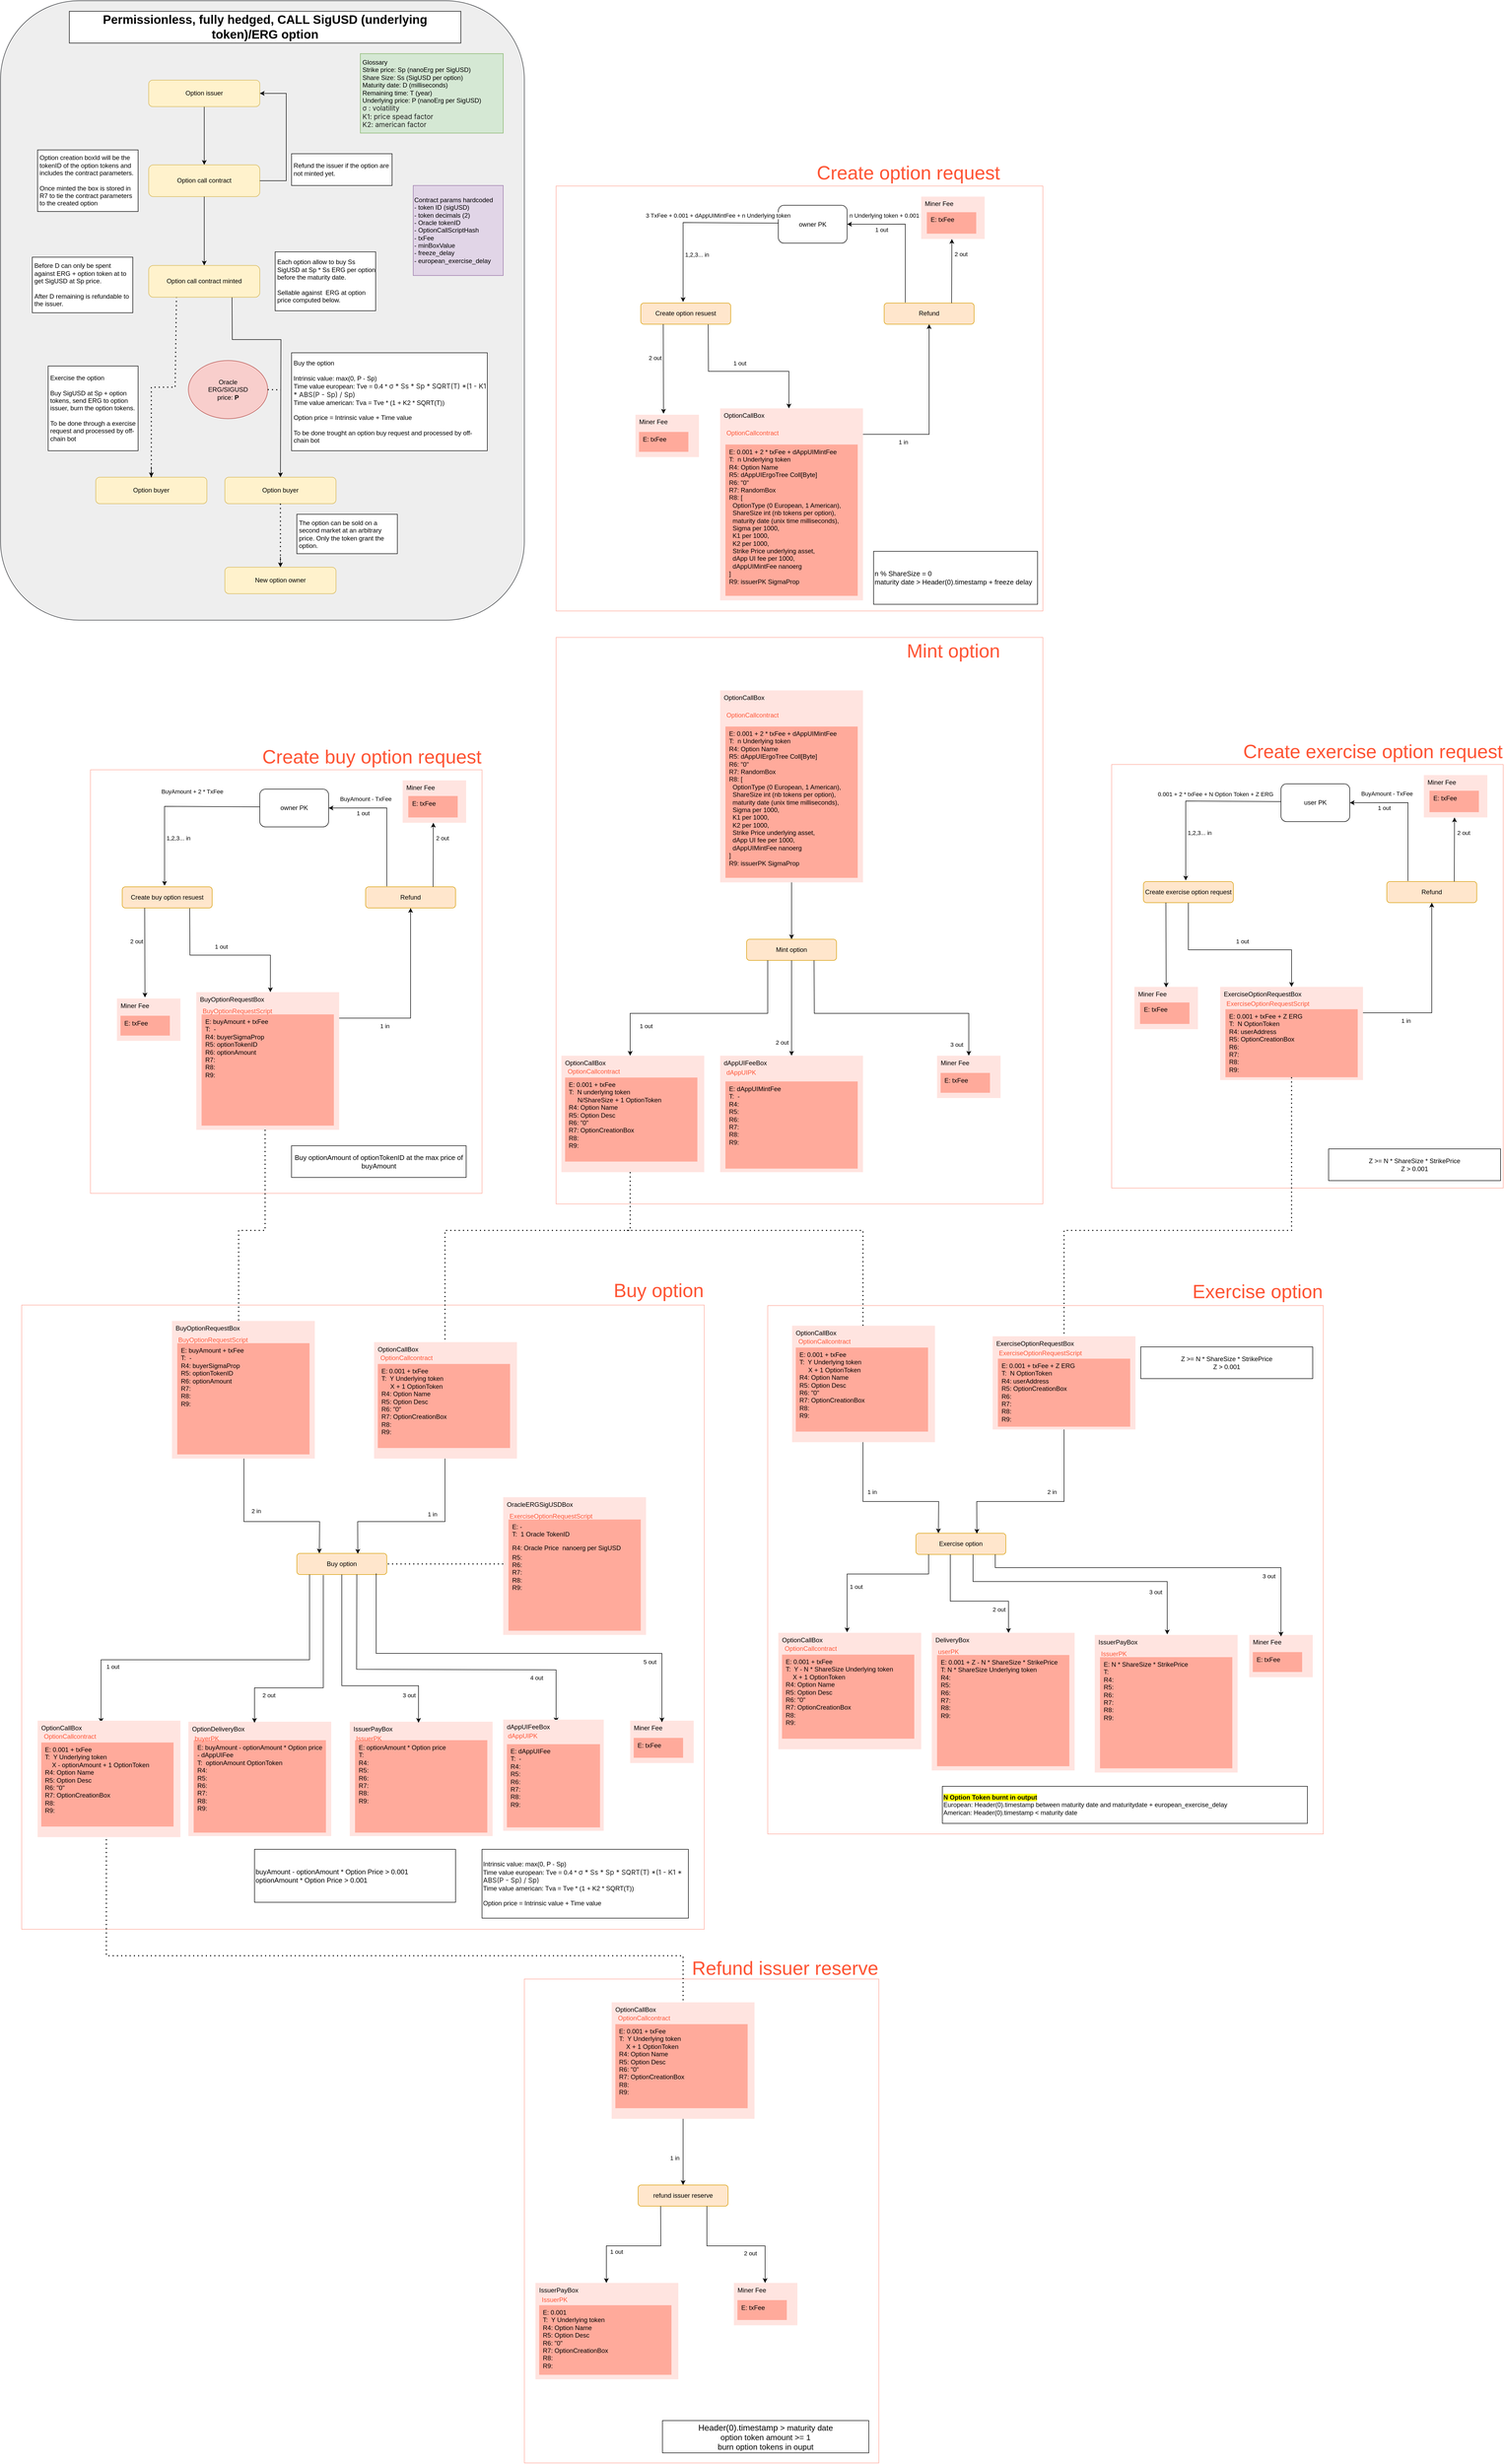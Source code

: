 <mxfile version="19.0.3" type="device"><diagram id="jIDhmsfTu5XVeC7O8vui" name="Page-1"><mxGraphModel dx="1578" dy="2519" grid="1" gridSize="10" guides="1" tooltips="1" connect="1" arrows="1" fold="1" page="1" pageScale="1" pageWidth="827" pageHeight="1169" math="0" shadow="0"><root><mxCell id="0"/><mxCell id="1" parent="0"/><mxCell id="6Ko2ZVRJ9KMkkT3Dkw62-13" value="" style="rounded=0;whiteSpace=wrap;html=1;fillColor=default;strokeColor=#ffaa9c;fontFamily=Helvetica;fontSize=12;fontColor=#000000;align=left;labelBackgroundColor=none;connectable=0;container=0;allowArrows=0;" parent="1" vertex="1"><mxGeometry x="790" y="2381" width="1290" height="1179" as="geometry"/></mxCell><mxCell id="6Ko2ZVRJ9KMkkT3Dkw62-12" value="" style="rounded=0;whiteSpace=wrap;html=1;fillColor=default;strokeColor=#ffaa9c;fontFamily=Helvetica;fontSize=12;fontColor=#000000;align=left;labelBackgroundColor=none;connectable=0;container=0;allowArrows=0;" parent="1" vertex="1"><mxGeometry x="1800" y="1120" width="920" height="1070" as="geometry"/></mxCell><mxCell id="3g0EbB9ZKtaj6jZ4ZFDG-66" value="" style="rounded=0;whiteSpace=wrap;html=1;fillColor=default;strokeColor=#ffaa9c;fontFamily=Helvetica;fontSize=12;fontColor=#000000;align=left;labelBackgroundColor=none;connectable=0;container=0;allowArrows=0;" parent="1" vertex="1"><mxGeometry x="1800" y="267.35" width="920" height="802.65" as="geometry"/></mxCell><mxCell id="3g0EbB9ZKtaj6jZ4ZFDG-37" value="" style="rounded=1;whiteSpace=wrap;html=1;fontSize=12;fillColor=#eeeeee;strokeColor=#36393d;" parent="1" vertex="1"><mxGeometry x="750" y="-82.65" width="990" height="1170" as="geometry"/></mxCell><mxCell id="3g0EbB9ZKtaj6jZ4ZFDG-3" value="" style="edgeStyle=orthogonalEdgeStyle;rounded=0;orthogonalLoop=1;jettySize=auto;html=1;" parent="1" source="3g0EbB9ZKtaj6jZ4ZFDG-1" target="3g0EbB9ZKtaj6jZ4ZFDG-2" edge="1"><mxGeometry relative="1" as="geometry"/></mxCell><mxCell id="3g0EbB9ZKtaj6jZ4ZFDG-1" value="Option issuer" style="rounded=1;whiteSpace=wrap;html=1;fillColor=#fff2cc;strokeColor=#d6b656;" parent="1" vertex="1"><mxGeometry x="1030" y="67.35" width="210" height="50" as="geometry"/></mxCell><mxCell id="3g0EbB9ZKtaj6jZ4ZFDG-2" value="Option call contract" style="rounded=1;whiteSpace=wrap;html=1;fillColor=#fff2cc;strokeColor=#d6b656;" parent="1" vertex="1"><mxGeometry x="1030" y="227.35" width="210" height="60" as="geometry"/></mxCell><mxCell id="3g0EbB9ZKtaj6jZ4ZFDG-8" value="Option buyer" style="rounded=1;whiteSpace=wrap;html=1;fillColor=#fff2cc;strokeColor=#d6b656;" parent="1" vertex="1"><mxGeometry x="1174" y="817.35" width="210" height="50" as="geometry"/></mxCell><mxCell id="3g0EbB9ZKtaj6jZ4ZFDG-10" value="" style="endArrow=classic;html=1;rounded=0;exitX=0.75;exitY=1;exitDx=0;exitDy=0;entryX=0.5;entryY=0;entryDx=0;entryDy=0;" parent="1" source="6Ko2ZVRJ9KMkkT3Dkw62-128" target="3g0EbB9ZKtaj6jZ4ZFDG-8" edge="1"><mxGeometry width="50" height="50" relative="1" as="geometry"><mxPoint x="1279" y="487.35" as="sourcePoint"/><mxPoint x="1390" y="397.35" as="targetPoint"/><Array as="points"><mxPoint x="1188" y="557.35"/><mxPoint x="1280" y="557.35"/></Array></mxGeometry></mxCell><mxCell id="3g0EbB9ZKtaj6jZ4ZFDG-11" value="Oracle &lt;br&gt;ERG/SIGUSD &lt;br&gt;price: &lt;b&gt;P&lt;/b&gt;" style="ellipse;whiteSpace=wrap;html=1;fillColor=#f8cecc;strokeColor=#b85450;" parent="1" vertex="1"><mxGeometry x="1105" y="596.85" width="150" height="110" as="geometry"/></mxCell><mxCell id="3g0EbB9ZKtaj6jZ4ZFDG-13" value="Glossary&lt;br&gt;Strike price: Sp&amp;nbsp;(nanoErg per SigUSD)&lt;br&gt;Share Size: Ss (SigUSD per option)&lt;br&gt;Maturity date: D (milliseconds)&lt;br&gt;Remaining time: T (year)&lt;br&gt;Underlying price: P (nanoErg per SigUSD)&lt;br&gt;&lt;span style=&quot;color: rgb(33, 33, 33); font-family: -apple-system, BlinkMacSystemFont, &amp;quot;Segoe UI&amp;quot;, Roboto, &amp;quot;Helvetica Neue&amp;quot;, Arial, sans-serif, &amp;quot;Apple Color Emoji&amp;quot;, &amp;quot;Segoe UI Emoji&amp;quot;, &amp;quot;Segoe UI Symbol&amp;quot;; font-size: 13px;&quot;&gt;σ : volatility&lt;br&gt;K1: &lt;/span&gt;&lt;span style=&quot;color: rgb(33, 33, 33); font-family: -apple-system, BlinkMacSystemFont, &amp;quot;Segoe UI&amp;quot;, Roboto, &amp;quot;Helvetica Neue&amp;quot;, Arial, sans-serif, &amp;quot;Apple Color Emoji&amp;quot;, &amp;quot;Segoe UI Emoji&amp;quot;, &amp;quot;Segoe UI Symbol&amp;quot;; font-size: 13px;&quot;&gt;price &lt;/span&gt;&lt;span style=&quot;color: rgb(33, 33, 33); font-family: -apple-system, BlinkMacSystemFont, &amp;quot;Segoe UI&amp;quot;, Roboto, &amp;quot;Helvetica Neue&amp;quot;, Arial, sans-serif, &amp;quot;Apple Color Emoji&amp;quot;, &amp;quot;Segoe UI Emoji&amp;quot;, &amp;quot;Segoe UI Symbol&amp;quot;; font-size: 13px;&quot;&gt;spead factor&amp;nbsp;&lt;br&gt;K2: american factor&lt;br&gt;&lt;/span&gt;" style="rounded=0;whiteSpace=wrap;html=1;align=left;spacingTop=2;spacingLeft=2;fillColor=#d5e8d4;strokeColor=#82b366;" parent="1" vertex="1"><mxGeometry x="1430" y="17.35" width="270" height="150" as="geometry"/></mxCell><mxCell id="3g0EbB9ZKtaj6jZ4ZFDG-14" value="Each option allow to buy Ss SigUSD at Sp * Ss ERG per option before the maturity date.&lt;br&gt;&lt;br&gt;Sellable against&amp;nbsp; ERG at option price computed below." style="rounded=0;whiteSpace=wrap;html=1;align=left;spacingLeft=2;" parent="1" vertex="1"><mxGeometry x="1269" y="391.72" width="190" height="111.25" as="geometry"/></mxCell><mxCell id="3g0EbB9ZKtaj6jZ4ZFDG-15" value="Before D can only be spent against ERG + option token at to get SigUSD at Sp price.&lt;br&gt;&lt;br&gt;After D remaining is refundable to the issuer." style="rounded=0;whiteSpace=wrap;html=1;align=left;spacingLeft=2;" parent="1" vertex="1"><mxGeometry x="810" y="401.73" width="190" height="105" as="geometry"/></mxCell><mxCell id="3g0EbB9ZKtaj6jZ4ZFDG-18" value="Option buyer" style="rounded=1;whiteSpace=wrap;html=1;fillColor=#fff2cc;strokeColor=#d6b656;" parent="1" vertex="1"><mxGeometry x="930" y="817.35" width="210" height="50" as="geometry"/></mxCell><mxCell id="3g0EbB9ZKtaj6jZ4ZFDG-20" value="Exercise the option&lt;br&gt;&lt;br&gt;Buy SigUSD at Sp + option tokens, send ERG to option issuer, burn the option tokens.&lt;br&gt;&lt;br&gt;To be done through a exercise request and processed by off-chain bot" style="rounded=0;whiteSpace=wrap;html=1;align=left;spacingLeft=2;" parent="1" vertex="1"><mxGeometry x="840" y="607.35" width="170" height="160" as="geometry"/></mxCell><mxCell id="3g0EbB9ZKtaj6jZ4ZFDG-21" value="&lt;b&gt;&lt;font style=&quot;font-size: 23px;&quot;&gt;Permissionless, fully hedged, CALL SigUSD (underlying token)/ERG&amp;nbsp;&lt;/font&gt;&lt;/b&gt;&lt;b&gt;&lt;font style=&quot;font-size: 23px;&quot;&gt;option&lt;/font&gt;&lt;/b&gt;" style="rounded=0;whiteSpace=wrap;html=1;" parent="1" vertex="1"><mxGeometry x="880" y="-62.65" width="740" height="60" as="geometry"/></mxCell><mxCell id="3g0EbB9ZKtaj6jZ4ZFDG-23" value="" style="endArrow=none;dashed=1;html=1;dashPattern=1 3;strokeWidth=2;rounded=0;fontSize=23;exitX=0.5;exitY=0;exitDx=0;exitDy=0;entryX=0.25;entryY=1;entryDx=0;entryDy=0;" parent="1" source="3g0EbB9ZKtaj6jZ4ZFDG-18" target="6Ko2ZVRJ9KMkkT3Dkw62-128" edge="1"><mxGeometry width="50" height="50" relative="1" as="geometry"><mxPoint x="1120" y="527.35" as="sourcePoint"/><mxPoint x="1035" y="487.35" as="targetPoint"/><Array as="points"><mxPoint x="1035" y="647.35"/><mxPoint x="1080" y="647.35"/></Array></mxGeometry></mxCell><mxCell id="3g0EbB9ZKtaj6jZ4ZFDG-24" value="" style="endArrow=classic;html=1;rounded=0;fontSize=23;entryX=0.5;entryY=0;entryDx=0;entryDy=0;" parent="1" target="3g0EbB9ZKtaj6jZ4ZFDG-18" edge="1"><mxGeometry width="50" height="50" relative="1" as="geometry"><mxPoint x="1035" y="797.35" as="sourcePoint"/><mxPoint x="1174" y="807.35" as="targetPoint"/></mxGeometry></mxCell><mxCell id="3g0EbB9ZKtaj6jZ4ZFDG-26" value="The option can be sold on a second market at an arbitrary price. Only the token grant the option." style="rounded=0;whiteSpace=wrap;html=1;align=left;spacingLeft=2;" parent="1" vertex="1"><mxGeometry x="1310" y="887.35" width="190" height="74.5" as="geometry"/></mxCell><mxCell id="3g0EbB9ZKtaj6jZ4ZFDG-29" value="New option owner" style="rounded=1;whiteSpace=wrap;html=1;fillColor=#fff2cc;strokeColor=#d6b656;" parent="1" vertex="1"><mxGeometry x="1174" y="987.35" width="210" height="50" as="geometry"/></mxCell><mxCell id="3g0EbB9ZKtaj6jZ4ZFDG-31" value="" style="endArrow=none;dashed=1;html=1;dashPattern=1 3;strokeWidth=2;rounded=0;fontSize=12;exitX=0.5;exitY=1;exitDx=0;exitDy=0;entryX=0.5;entryY=0;entryDx=0;entryDy=0;" parent="1" source="3g0EbB9ZKtaj6jZ4ZFDG-8" target="3g0EbB9ZKtaj6jZ4ZFDG-29" edge="1"><mxGeometry width="50" height="50" relative="1" as="geometry"><mxPoint x="1120" y="907.35" as="sourcePoint"/><mxPoint x="1170" y="857.35" as="targetPoint"/></mxGeometry></mxCell><mxCell id="3g0EbB9ZKtaj6jZ4ZFDG-32" value="" style="endArrow=classic;html=1;rounded=0;fontSize=12;entryX=0.5;entryY=0;entryDx=0;entryDy=0;" parent="1" target="3g0EbB9ZKtaj6jZ4ZFDG-29" edge="1"><mxGeometry width="50" height="50" relative="1" as="geometry"><mxPoint x="1279" y="967.35" as="sourcePoint"/><mxPoint x="1170" y="857.35" as="targetPoint"/></mxGeometry></mxCell><mxCell id="3g0EbB9ZKtaj6jZ4ZFDG-33" value="Buy the option&lt;br&gt;&lt;br&gt;Intrinsic value: max(0, P - Sp)&lt;br&gt;Time value european: Tve = 0.4 *&amp;nbsp;&lt;span style=&quot;background-color: rgb(255, 255, 255); color: rgb(33, 33, 33); font-family: -apple-system, BlinkMacSystemFont, &amp;quot;Segoe UI&amp;quot;, Roboto, &amp;quot;Helvetica Neue&amp;quot;, Arial, sans-serif, &amp;quot;Apple Color Emoji&amp;quot;, &amp;quot;Segoe UI Emoji&amp;quot;, &amp;quot;Segoe UI Symbol&amp;quot;;&quot;&gt;&lt;font style=&quot;font-size: 13px;&quot;&gt;σ * Ss * Sp * SQRT(T) *(1 - K1 * ABS(P - Sp) / Sp)&lt;br&gt;&lt;/font&gt;&lt;/span&gt;Time value american: Tva = Tve * (1 + K2 * SQRT(T))&lt;br&gt;&lt;br&gt;Option price = Intrinsic value + Time value&lt;br&gt;&lt;br&gt;To be done trought an option buy request and processed by off-chain bot" style="rounded=0;whiteSpace=wrap;html=1;align=left;spacingLeft=2;" parent="1" vertex="1"><mxGeometry x="1300" y="582.35" width="370" height="185" as="geometry"/></mxCell><mxCell id="3g0EbB9ZKtaj6jZ4ZFDG-34" value="Option creation boxId will be the tokenID of the option tokens and includes the contract parameters.&lt;br&gt;&lt;br&gt;Once minted the box is stored in R7 to tie the contract parameters to the created option" style="rounded=0;whiteSpace=wrap;html=1;fontSize=12;align=left;spacingLeft=2;" parent="1" vertex="1"><mxGeometry x="820" y="199.21" width="190" height="116.29" as="geometry"/></mxCell><mxCell id="3g0EbB9ZKtaj6jZ4ZFDG-38" value="" style="endArrow=none;dashed=1;html=1;dashPattern=1 3;strokeWidth=2;rounded=0;fontSize=12;exitX=1;exitY=0.5;exitDx=0;exitDy=0;" parent="1" source="3g0EbB9ZKtaj6jZ4ZFDG-11" edge="1"><mxGeometry width="50" height="50" relative="1" as="geometry"><mxPoint x="1150" y="547.35" as="sourcePoint"/><mxPoint x="1280" y="652.35" as="targetPoint"/></mxGeometry></mxCell><mxCell id="3g0EbB9ZKtaj6jZ4ZFDG-44" value="Contract params hardcoded&lt;br&gt;- token ID (sigUSD)&lt;br&gt;- token decimals (2)&lt;br&gt;- Oracle tokenID&lt;br&gt;- OptionCallScriptHash&lt;br&gt;- txFee&lt;br&gt;- minBoxValue&lt;br&gt;- freeze_delay&lt;br&gt;- european_exercise_delay" style="rounded=0;whiteSpace=wrap;html=1;fontSize=12;align=left;fillColor=#e1d5e7;strokeColor=#9673a6;" parent="1" vertex="1"><mxGeometry x="1530" y="266.38" width="170" height="170" as="geometry"/></mxCell><mxCell id="3g0EbB9ZKtaj6jZ4ZFDG-73" value="owner PK" style="rounded=1;whiteSpace=wrap;html=1;" parent="1" vertex="1"><mxGeometry x="2220.0" y="303.789" width="130.0" height="71.475" as="geometry"/></mxCell><mxCell id="3g0EbB9ZKtaj6jZ4ZFDG-74" value="" style="endArrow=classic;html=1;rounded=0;exitX=0.75;exitY=1;exitDx=0;exitDy=0;" parent="1" source="3g0EbB9ZKtaj6jZ4ZFDG-78" edge="1"><mxGeometry width="50" height="50" relative="1" as="geometry"><mxPoint x="2040" y="526.38" as="sourcePoint"/><mxPoint x="2240.0" y="687.35" as="targetPoint"/><Array as="points"><mxPoint x="2088" y="617.35"/><mxPoint x="2240" y="617.35"/></Array></mxGeometry></mxCell><mxCell id="3g0EbB9ZKtaj6jZ4ZFDG-76" value="Refund" style="rounded=1;whiteSpace=wrap;html=1;fillColor=#ffe6cc;strokeColor=#d79b00;" parent="1" vertex="1"><mxGeometry x="2420" y="488.38" width="170" height="40" as="geometry"/></mxCell><mxCell id="3g0EbB9ZKtaj6jZ4ZFDG-77" value="" style="endArrow=classic;html=1;rounded=0;entryX=1;entryY=0.5;entryDx=0;entryDy=0;" parent="1" target="3g0EbB9ZKtaj6jZ4ZFDG-73" edge="1"><mxGeometry width="50" height="50" relative="1" as="geometry"><mxPoint x="2460" y="487.35" as="sourcePoint"/><mxPoint x="2445" y="287.38" as="targetPoint"/><Array as="points"><mxPoint x="2460" y="339.35"/></Array></mxGeometry></mxCell><mxCell id="3g0EbB9ZKtaj6jZ4ZFDG-78" value="Create option resuest" style="rounded=1;whiteSpace=wrap;html=1;fillColor=#ffe6cc;strokeColor=#d79b00;" parent="1" vertex="1"><mxGeometry x="1960" y="488.38" width="170" height="40" as="geometry"/></mxCell><mxCell id="3g0EbB9ZKtaj6jZ4ZFDG-79" value="" style="endArrow=classic;html=1;rounded=0;entryX=0.5;entryY=1;entryDx=0;entryDy=0;" parent="1" target="3g0EbB9ZKtaj6jZ4ZFDG-76" edge="1"><mxGeometry width="50" height="50" relative="1" as="geometry"><mxPoint x="2380" y="736.35" as="sourcePoint"/><mxPoint x="2505" y="566.38" as="targetPoint"/><Array as="points"><mxPoint x="2505" y="736.38"/></Array></mxGeometry></mxCell><mxCell id="3g0EbB9ZKtaj6jZ4ZFDG-80" value="" style="endArrow=classic;html=1;rounded=0;" parent="1" edge="1"><mxGeometry width="50" height="50" relative="1" as="geometry"><mxPoint x="2220.0" y="337.38" as="sourcePoint"/><mxPoint x="2040.0" y="486.38" as="targetPoint"/><Array as="points"><mxPoint x="2040" y="336.38"/></Array></mxGeometry></mxCell><mxCell id="3g0EbB9ZKtaj6jZ4ZFDG-81" value="3 TxFee + 0.001 + dAppUIMintFee + n Underlying token" style="edgeLabel;resizable=0;html=1;align=center;verticalAlign=middle;rotation=0;" parent="1" connectable="0" vertex="1"><mxGeometry x="2130.0" y="311.729" as="geometry"><mxPoint x="-24" y="11" as="offset"/></mxGeometry></mxCell><mxCell id="3g0EbB9ZKtaj6jZ4ZFDG-82" value="1,2,3... in" style="edgeLabel;resizable=0;html=1;align=center;verticalAlign=middle;rotation=0;" parent="1" connectable="0" vertex="1"><mxGeometry x="2080" y="396.38" as="geometry"><mxPoint x="-14" as="offset"/></mxGeometry></mxCell><mxCell id="3g0EbB9ZKtaj6jZ4ZFDG-83" value="1 out" style="edgeLabel;resizable=0;html=1;align=center;verticalAlign=middle;rotation=0;" parent="1" connectable="0" vertex="1"><mxGeometry x="2110" y="597.35" as="geometry"><mxPoint x="37" y="4" as="offset"/></mxGeometry></mxCell><mxCell id="3g0EbB9ZKtaj6jZ4ZFDG-84" value="1 in" style="edgeLabel;resizable=0;html=1;align=center;verticalAlign=middle;rotation=0;" parent="1" connectable="0" vertex="1"><mxGeometry x="2450" y="759.7" as="geometry"><mxPoint x="6" y="-9" as="offset"/></mxGeometry></mxCell><mxCell id="3g0EbB9ZKtaj6jZ4ZFDG-85" value="1 out" style="edgeLabel;resizable=0;html=1;align=center;verticalAlign=middle;rotation=0;" parent="1" connectable="0" vertex="1"><mxGeometry x="2360" y="714.35" as="geometry"><mxPoint x="55" y="-365" as="offset"/></mxGeometry></mxCell><mxCell id="3g0EbB9ZKtaj6jZ4ZFDG-86" value="" style="group;allowArrows=0;" parent="1" vertex="1" connectable="0"><mxGeometry x="2490" y="287.35" width="120" height="80" as="geometry"/></mxCell><mxCell id="3g0EbB9ZKtaj6jZ4ZFDG-87" value="&lt;div&gt;Miner Fee&lt;/div&gt;" style="rounded=0;whiteSpace=wrap;html=1;fontFamily=Helvetica;fontSize=12;strokeColor=none;fillColor=#ffe4e0;fontColor=#000000;align=left;container=0;labelBackgroundColor=none;allowArrows=0;connectable=0;verticalAlign=top;spacingLeft=5;" parent="3g0EbB9ZKtaj6jZ4ZFDG-86" vertex="1"><mxGeometry width="120" height="80" as="geometry"/></mxCell><mxCell id="3g0EbB9ZKtaj6jZ4ZFDG-88" value="" style="group;rounded=0;fontFamily=Helvetica;fontSize=12;fontColor=#000000;strokeColor=none;fillColor=none;align=left;labelBackgroundColor=none;html=1;allowArrows=0;" parent="3g0EbB9ZKtaj6jZ4ZFDG-86" vertex="1" connectable="0"><mxGeometry x="10.67" y="16" width="106.67" height="54" as="geometry"/></mxCell><mxCell id="3g0EbB9ZKtaj6jZ4ZFDG-89" value="&lt;div style=&quot;font-size: 12px&quot; align=&quot;left&quot;&gt;&lt;font style=&quot;font-size: 12px&quot; color=&quot;#000000&quot;&gt;E: txFee&lt;/font&gt;&lt;/div&gt;&lt;div style=&quot;font-size: 12px&quot; align=&quot;left&quot;&gt;&lt;br&gt;&lt;/div&gt;" style="rounded=0;whiteSpace=wrap;html=1;fontFamily=Helvetica;fontSize=24;fontColor=#000000;strokeColor=none;fillColor=#ffaa9b;align=left;labelBackgroundColor=none;allowArrows=0;verticalAlign=top;spacingLeft=5;" parent="3g0EbB9ZKtaj6jZ4ZFDG-88" vertex="1"><mxGeometry y="13.5" width="93.336" height="40.5" as="geometry"/></mxCell><mxCell id="3g0EbB9ZKtaj6jZ4ZFDG-90" value="" style="endArrow=classic;html=1;rounded=0;exitX=0.75;exitY=0;exitDx=0;exitDy=0;" parent="1" source="3g0EbB9ZKtaj6jZ4ZFDG-76" edge="1"><mxGeometry width="50" height="50" relative="1" as="geometry"><mxPoint x="2760" y="747.35" as="sourcePoint"/><mxPoint x="2548" y="367.35" as="targetPoint"/></mxGeometry></mxCell><mxCell id="3g0EbB9ZKtaj6jZ4ZFDG-91" value="2 out" style="edgeLabel;resizable=0;html=1;align=center;verticalAlign=middle;rotation=0;" parent="1" connectable="0" vertex="1"><mxGeometry x="2510" y="760.67" as="geometry"><mxPoint x="55" y="-365" as="offset"/></mxGeometry></mxCell><mxCell id="3g0EbB9ZKtaj6jZ4ZFDG-92" value="" style="group;allowArrows=0;" parent="1" vertex="1" connectable="0"><mxGeometry x="1950" y="699.35" width="120" height="80" as="geometry"/></mxCell><mxCell id="3g0EbB9ZKtaj6jZ4ZFDG-93" value="&lt;div&gt;Miner Fee&lt;/div&gt;" style="rounded=0;whiteSpace=wrap;html=1;fontFamily=Helvetica;fontSize=12;strokeColor=none;fillColor=#ffe4e0;fontColor=#000000;align=left;container=0;labelBackgroundColor=none;allowArrows=0;connectable=0;verticalAlign=top;spacingLeft=5;" parent="3g0EbB9ZKtaj6jZ4ZFDG-92" vertex="1"><mxGeometry width="120" height="80" as="geometry"/></mxCell><mxCell id="3g0EbB9ZKtaj6jZ4ZFDG-94" value="" style="group;rounded=0;fontFamily=Helvetica;fontSize=12;fontColor=#000000;strokeColor=none;fillColor=none;align=left;labelBackgroundColor=none;html=1;allowArrows=0;" parent="3g0EbB9ZKtaj6jZ4ZFDG-92" vertex="1" connectable="0"><mxGeometry x="6.67" y="20" width="106.67" height="50" as="geometry"/></mxCell><mxCell id="3g0EbB9ZKtaj6jZ4ZFDG-95" value="&lt;div style=&quot;font-size: 12px&quot; align=&quot;left&quot;&gt;&lt;font style=&quot;font-size: 12px&quot; color=&quot;#000000&quot;&gt;E: txFee&lt;/font&gt;&lt;/div&gt;&lt;div style=&quot;font-size: 12px&quot; align=&quot;left&quot;&gt;&lt;br&gt;&lt;/div&gt;" style="rounded=0;whiteSpace=wrap;html=1;fontFamily=Helvetica;fontSize=24;fontColor=#000000;strokeColor=none;fillColor=#ffaa9b;align=left;labelBackgroundColor=none;allowArrows=0;verticalAlign=top;spacingLeft=5;" parent="3g0EbB9ZKtaj6jZ4ZFDG-94" vertex="1"><mxGeometry y="12.5" width="93.336" height="37.5" as="geometry"/></mxCell><mxCell id="3g0EbB9ZKtaj6jZ4ZFDG-96" value="" style="endArrow=classic;html=1;rounded=0;exitX=0.25;exitY=1;exitDx=0;exitDy=0;" parent="1" source="3g0EbB9ZKtaj6jZ4ZFDG-78" edge="1"><mxGeometry width="50" height="50" relative="1" as="geometry"><mxPoint x="2760" y="747.35" as="sourcePoint"/><mxPoint x="2003" y="697.35" as="targetPoint"/></mxGeometry></mxCell><mxCell id="3g0EbB9ZKtaj6jZ4ZFDG-97" value="n Underlying token + 0.001" style="edgeLabel;resizable=0;html=1;align=center;verticalAlign=middle;rotation=0;" parent="1" connectable="0" vertex="1"><mxGeometry x="2450.0" y="327.349" as="geometry"><mxPoint x="-30" y="-5" as="offset"/></mxGeometry></mxCell><mxCell id="3g0EbB9ZKtaj6jZ4ZFDG-98" value="2 out" style="edgeLabel;resizable=0;html=1;align=center;verticalAlign=middle;rotation=0;" parent="1" connectable="0" vertex="1"><mxGeometry x="1950" y="587.35" as="geometry"><mxPoint x="37" y="4" as="offset"/></mxGeometry></mxCell><mxCell id="3g0EbB9ZKtaj6jZ4ZFDG-99" value="&lt;font style=&quot;font-size: 36px&quot;&gt;Create option request&lt;br&gt;&lt;/font&gt;" style="text;html=1;align=right;verticalAlign=middle;resizable=0;points=[];autosize=1;strokeColor=none;fillColor=none;fontSize=12;fontFamily=Helvetica;fontColor=#fe5535;rounded=0;labelBackgroundColor=none;connectable=0;allowArrows=0;" parent="1" vertex="1"><mxGeometry x="2280" y="227.35" width="360" height="30" as="geometry"/></mxCell><mxCell id="3g0EbB9ZKtaj6jZ4ZFDG-101" value="&lt;font style=&quot;font-size: 36px&quot;&gt;Mint option&lt;br&gt;&lt;/font&gt;" style="text;html=1;align=right;verticalAlign=middle;resizable=0;points=[];autosize=1;strokeColor=none;fillColor=none;fontSize=12;fontFamily=Helvetica;fontColor=#fe5535;rounded=0;labelBackgroundColor=none;connectable=0;allowArrows=0;" parent="1" vertex="1"><mxGeometry x="2450" y="1130" width="190" height="30" as="geometry"/></mxCell><mxCell id="3g0EbB9ZKtaj6jZ4ZFDG-108" value="Mint option" style="rounded=1;whiteSpace=wrap;html=1;fillColor=#ffe6cc;strokeColor=#d79b00;" parent="1" vertex="1"><mxGeometry x="2160" y="1690" width="170" height="40" as="geometry"/></mxCell><mxCell id="3g0EbB9ZKtaj6jZ4ZFDG-109" value="" style="endArrow=classic;html=1;rounded=0;fontSize=12;entryX=0.5;entryY=0;entryDx=0;entryDy=0;" parent="1" target="3g0EbB9ZKtaj6jZ4ZFDG-108" edge="1"><mxGeometry width="50" height="50" relative="1" as="geometry"><mxPoint x="2245" y="1580" as="sourcePoint"/><mxPoint x="2030" y="1910" as="targetPoint"/></mxGeometry></mxCell><mxCell id="3g0EbB9ZKtaj6jZ4ZFDG-110" value="" style="endArrow=classic;html=1;rounded=0;fontSize=12;" parent="1" edge="1"><mxGeometry width="50" height="50" relative="1" as="geometry"><mxPoint x="2200" y="1730" as="sourcePoint"/><mxPoint x="1940" y="1910" as="targetPoint"/><Array as="points"><mxPoint x="2200" y="1830"/><mxPoint x="1940" y="1830"/></Array></mxGeometry></mxCell><mxCell id="3g0EbB9ZKtaj6jZ4ZFDG-113" value="" style="group;allowArrows=0;" parent="1" vertex="1" connectable="0"><mxGeometry x="2520" y="1910" width="120" height="80" as="geometry"/></mxCell><mxCell id="3g0EbB9ZKtaj6jZ4ZFDG-114" value="&lt;div&gt;Miner Fee&lt;/div&gt;" style="rounded=0;whiteSpace=wrap;html=1;fontFamily=Helvetica;fontSize=12;strokeColor=none;fillColor=#ffe4e0;fontColor=#000000;align=left;container=0;labelBackgroundColor=none;allowArrows=0;connectable=0;verticalAlign=top;spacingLeft=5;" parent="3g0EbB9ZKtaj6jZ4ZFDG-113" vertex="1"><mxGeometry width="120" height="80" as="geometry"/></mxCell><mxCell id="3g0EbB9ZKtaj6jZ4ZFDG-115" value="" style="group;rounded=0;fontFamily=Helvetica;fontSize=12;fontColor=#000000;strokeColor=none;fillColor=none;align=left;labelBackgroundColor=none;html=1;allowArrows=0;" parent="3g0EbB9ZKtaj6jZ4ZFDG-113" vertex="1" connectable="0"><mxGeometry x="6.67" y="20" width="106.67" height="50" as="geometry"/></mxCell><mxCell id="3g0EbB9ZKtaj6jZ4ZFDG-116" value="&lt;div style=&quot;font-size: 12px&quot; align=&quot;left&quot;&gt;&lt;font style=&quot;font-size: 12px&quot; color=&quot;#000000&quot;&gt;E: txFee&lt;/font&gt;&lt;/div&gt;&lt;div style=&quot;font-size: 12px&quot; align=&quot;left&quot;&gt;&lt;br&gt;&lt;/div&gt;" style="rounded=0;whiteSpace=wrap;html=1;fontFamily=Helvetica;fontSize=24;fontColor=#000000;strokeColor=none;fillColor=#ffaa9b;align=left;labelBackgroundColor=none;allowArrows=0;verticalAlign=top;spacingLeft=5;" parent="3g0EbB9ZKtaj6jZ4ZFDG-115" vertex="1"><mxGeometry y="12.5" width="93.336" height="37.5" as="geometry"/></mxCell><mxCell id="3g0EbB9ZKtaj6jZ4ZFDG-117" value="1 out" style="edgeLabel;resizable=0;html=1;align=center;verticalAlign=middle;rotation=0;" parent="1" connectable="0" vertex="1"><mxGeometry x="1933" y="1850" as="geometry"><mxPoint x="37" y="4" as="offset"/></mxGeometry></mxCell><mxCell id="3g0EbB9ZKtaj6jZ4ZFDG-119" value="3 out" style="edgeLabel;resizable=0;html=1;align=center;verticalAlign=middle;rotation=0;" parent="1" connectable="0" vertex="1"><mxGeometry x="2520" y="1885.03" as="geometry"><mxPoint x="37" y="4" as="offset"/></mxGeometry></mxCell><mxCell id="3g0EbB9ZKtaj6jZ4ZFDG-130" value="" style="rounded=0;whiteSpace=wrap;html=1;fillColor=default;strokeColor=#ffaa9c;fontFamily=Helvetica;fontSize=12;fontColor=#000000;align=left;labelBackgroundColor=none;connectable=0;container=0;allowArrows=0;" parent="1" vertex="1"><mxGeometry x="920" y="1370" width="740" height="800" as="geometry"/></mxCell><mxCell id="3g0EbB9ZKtaj6jZ4ZFDG-136" value="owner PK" style="rounded=1;whiteSpace=wrap;html=1;" parent="1" vertex="1"><mxGeometry x="1240.0" y="1406.439" width="130.0" height="71.475" as="geometry"/></mxCell><mxCell id="3g0EbB9ZKtaj6jZ4ZFDG-137" value="" style="endArrow=classic;html=1;rounded=0;exitX=0.75;exitY=1;exitDx=0;exitDy=0;" parent="1" source="3g0EbB9ZKtaj6jZ4ZFDG-140" edge="1"><mxGeometry width="50" height="50" relative="1" as="geometry"><mxPoint x="1060" y="1629.03" as="sourcePoint"/><mxPoint x="1260" y="1790" as="targetPoint"/><Array as="points"><mxPoint x="1108" y="1720"/><mxPoint x="1260" y="1720"/></Array></mxGeometry></mxCell><mxCell id="3g0EbB9ZKtaj6jZ4ZFDG-138" value="Refund" style="rounded=1;whiteSpace=wrap;html=1;fillColor=#ffe6cc;strokeColor=#d79b00;" parent="1" vertex="1"><mxGeometry x="1440" y="1591.03" width="170" height="40" as="geometry"/></mxCell><mxCell id="3g0EbB9ZKtaj6jZ4ZFDG-139" value="" style="endArrow=classic;html=1;rounded=0;entryX=1;entryY=0.5;entryDx=0;entryDy=0;" parent="1" target="3g0EbB9ZKtaj6jZ4ZFDG-136" edge="1"><mxGeometry width="50" height="50" relative="1" as="geometry"><mxPoint x="1480" y="1590" as="sourcePoint"/><mxPoint x="1465" y="1390.03" as="targetPoint"/><Array as="points"><mxPoint x="1480" y="1442"/></Array></mxGeometry></mxCell><mxCell id="3g0EbB9ZKtaj6jZ4ZFDG-140" value="Create buy option resuest" style="rounded=1;whiteSpace=wrap;html=1;fillColor=#ffe6cc;strokeColor=#d79b00;" parent="1" vertex="1"><mxGeometry x="980" y="1591.03" width="170" height="40" as="geometry"/></mxCell><mxCell id="3g0EbB9ZKtaj6jZ4ZFDG-141" value="" style="endArrow=classic;html=1;rounded=0;entryX=0.5;entryY=1;entryDx=0;entryDy=0;" parent="1" target="3g0EbB9ZKtaj6jZ4ZFDG-138" edge="1"><mxGeometry width="50" height="50" relative="1" as="geometry"><mxPoint x="1390" y="1839" as="sourcePoint"/><mxPoint x="1525" y="1669.03" as="targetPoint"/><Array as="points"><mxPoint x="1525" y="1839.03"/></Array></mxGeometry></mxCell><mxCell id="3g0EbB9ZKtaj6jZ4ZFDG-142" value="" style="endArrow=classic;html=1;rounded=0;" parent="1" edge="1"><mxGeometry width="50" height="50" relative="1" as="geometry"><mxPoint x="1240" y="1440.03" as="sourcePoint"/><mxPoint x="1060" y="1589.03" as="targetPoint"/><Array as="points"><mxPoint x="1060" y="1439.03"/></Array></mxGeometry></mxCell><mxCell id="3g0EbB9ZKtaj6jZ4ZFDG-143" value="BuyAmount + 2 * TxFee" style="edgeLabel;resizable=0;html=1;align=center;verticalAlign=middle;rotation=0;" parent="1" connectable="0" vertex="1"><mxGeometry x="1160.0" y="1414.379" as="geometry"><mxPoint x="-48" y="-4" as="offset"/></mxGeometry></mxCell><mxCell id="3g0EbB9ZKtaj6jZ4ZFDG-144" value="1,2,3... in" style="edgeLabel;resizable=0;html=1;align=center;verticalAlign=middle;rotation=0;" parent="1" connectable="0" vertex="1"><mxGeometry x="1100" y="1499.03" as="geometry"><mxPoint x="-14" as="offset"/></mxGeometry></mxCell><mxCell id="3g0EbB9ZKtaj6jZ4ZFDG-145" value="1 out" style="edgeLabel;resizable=0;html=1;align=center;verticalAlign=middle;rotation=0;" parent="1" connectable="0" vertex="1"><mxGeometry x="1130" y="1700" as="geometry"><mxPoint x="37" y="4" as="offset"/></mxGeometry></mxCell><mxCell id="3g0EbB9ZKtaj6jZ4ZFDG-146" value="1 in" style="edgeLabel;resizable=0;html=1;align=center;verticalAlign=middle;rotation=0;" parent="1" connectable="0" vertex="1"><mxGeometry x="1470" y="1862.35" as="geometry"><mxPoint x="6" y="-9" as="offset"/></mxGeometry></mxCell><mxCell id="3g0EbB9ZKtaj6jZ4ZFDG-147" value="1 out" style="edgeLabel;resizable=0;html=1;align=center;verticalAlign=middle;rotation=0;" parent="1" connectable="0" vertex="1"><mxGeometry x="1380" y="1817" as="geometry"><mxPoint x="55" y="-365" as="offset"/></mxGeometry></mxCell><mxCell id="3g0EbB9ZKtaj6jZ4ZFDG-148" value="" style="group;allowArrows=0;" parent="1" vertex="1" connectable="0"><mxGeometry x="1510" y="1390" width="120" height="80" as="geometry"/></mxCell><mxCell id="3g0EbB9ZKtaj6jZ4ZFDG-149" value="&lt;div&gt;Miner Fee&lt;/div&gt;" style="rounded=0;whiteSpace=wrap;html=1;fontFamily=Helvetica;fontSize=12;strokeColor=none;fillColor=#ffe4e0;fontColor=#000000;align=left;container=0;labelBackgroundColor=none;allowArrows=0;connectable=0;verticalAlign=top;spacingLeft=5;" parent="3g0EbB9ZKtaj6jZ4ZFDG-148" vertex="1"><mxGeometry width="120" height="80" as="geometry"/></mxCell><mxCell id="3g0EbB9ZKtaj6jZ4ZFDG-150" value="" style="group;rounded=0;fontFamily=Helvetica;fontSize=12;fontColor=#000000;strokeColor=none;fillColor=none;align=left;labelBackgroundColor=none;html=1;allowArrows=0;" parent="3g0EbB9ZKtaj6jZ4ZFDG-148" vertex="1" connectable="0"><mxGeometry x="10.67" y="16" width="106.67" height="54" as="geometry"/></mxCell><mxCell id="3g0EbB9ZKtaj6jZ4ZFDG-151" value="&lt;div style=&quot;font-size: 12px&quot; align=&quot;left&quot;&gt;&lt;font style=&quot;font-size: 12px&quot; color=&quot;#000000&quot;&gt;E: txFee&lt;/font&gt;&lt;/div&gt;&lt;div style=&quot;font-size: 12px&quot; align=&quot;left&quot;&gt;&lt;br&gt;&lt;/div&gt;" style="rounded=0;whiteSpace=wrap;html=1;fontFamily=Helvetica;fontSize=24;fontColor=#000000;strokeColor=none;fillColor=#ffaa9b;align=left;labelBackgroundColor=none;allowArrows=0;verticalAlign=top;spacingLeft=5;" parent="3g0EbB9ZKtaj6jZ4ZFDG-150" vertex="1"><mxGeometry y="13.5" width="93.336" height="40.5" as="geometry"/></mxCell><mxCell id="3g0EbB9ZKtaj6jZ4ZFDG-152" value="" style="endArrow=classic;html=1;rounded=0;exitX=0.75;exitY=0;exitDx=0;exitDy=0;" parent="1" source="3g0EbB9ZKtaj6jZ4ZFDG-138" edge="1"><mxGeometry width="50" height="50" relative="1" as="geometry"><mxPoint x="1780" y="1850" as="sourcePoint"/><mxPoint x="1568" y="1470" as="targetPoint"/></mxGeometry></mxCell><mxCell id="3g0EbB9ZKtaj6jZ4ZFDG-153" value="2 out" style="edgeLabel;resizable=0;html=1;align=center;verticalAlign=middle;rotation=0;" parent="1" connectable="0" vertex="1"><mxGeometry x="1530" y="1863.32" as="geometry"><mxPoint x="55" y="-365" as="offset"/></mxGeometry></mxCell><mxCell id="3g0EbB9ZKtaj6jZ4ZFDG-154" value="" style="group;allowArrows=0;" parent="1" vertex="1" connectable="0"><mxGeometry x="970" y="1802" width="120" height="80" as="geometry"/></mxCell><mxCell id="3g0EbB9ZKtaj6jZ4ZFDG-155" value="&lt;div&gt;Miner Fee&lt;/div&gt;" style="rounded=0;whiteSpace=wrap;html=1;fontFamily=Helvetica;fontSize=12;strokeColor=none;fillColor=#ffe4e0;fontColor=#000000;align=left;container=0;labelBackgroundColor=none;allowArrows=0;connectable=0;verticalAlign=top;spacingLeft=5;" parent="3g0EbB9ZKtaj6jZ4ZFDG-154" vertex="1"><mxGeometry width="120" height="80" as="geometry"/></mxCell><mxCell id="3g0EbB9ZKtaj6jZ4ZFDG-156" value="" style="group;rounded=0;fontFamily=Helvetica;fontSize=12;fontColor=#000000;strokeColor=none;fillColor=none;align=left;labelBackgroundColor=none;html=1;allowArrows=0;" parent="3g0EbB9ZKtaj6jZ4ZFDG-154" vertex="1" connectable="0"><mxGeometry x="6.67" y="20" width="106.67" height="50" as="geometry"/></mxCell><mxCell id="3g0EbB9ZKtaj6jZ4ZFDG-157" value="&lt;div style=&quot;font-size: 12px&quot; align=&quot;left&quot;&gt;&lt;font style=&quot;font-size: 12px&quot; color=&quot;#000000&quot;&gt;E: txFee&lt;/font&gt;&lt;/div&gt;&lt;div style=&quot;font-size: 12px&quot; align=&quot;left&quot;&gt;&lt;br&gt;&lt;/div&gt;" style="rounded=0;whiteSpace=wrap;html=1;fontFamily=Helvetica;fontSize=24;fontColor=#000000;strokeColor=none;fillColor=#ffaa9b;align=left;labelBackgroundColor=none;allowArrows=0;verticalAlign=top;spacingLeft=5;" parent="3g0EbB9ZKtaj6jZ4ZFDG-156" vertex="1"><mxGeometry y="12.5" width="93.336" height="37.5" as="geometry"/></mxCell><mxCell id="3g0EbB9ZKtaj6jZ4ZFDG-158" value="" style="endArrow=classic;html=1;rounded=0;exitX=0.25;exitY=1;exitDx=0;exitDy=0;" parent="1" source="3g0EbB9ZKtaj6jZ4ZFDG-140" edge="1"><mxGeometry width="50" height="50" relative="1" as="geometry"><mxPoint x="1780" y="1850" as="sourcePoint"/><mxPoint x="1023" y="1800" as="targetPoint"/></mxGeometry></mxCell><mxCell id="3g0EbB9ZKtaj6jZ4ZFDG-159" value="BuyAmount - TxFee" style="edgeLabel;resizable=0;html=1;align=center;verticalAlign=middle;rotation=0;" parent="1" connectable="0" vertex="1"><mxGeometry x="1470.0" y="1429.999" as="geometry"><mxPoint x="-30" y="-5" as="offset"/></mxGeometry></mxCell><mxCell id="3g0EbB9ZKtaj6jZ4ZFDG-160" value="2 out" style="edgeLabel;resizable=0;html=1;align=center;verticalAlign=middle;rotation=0;" parent="1" connectable="0" vertex="1"><mxGeometry x="970" y="1690" as="geometry"><mxPoint x="37" y="4" as="offset"/></mxGeometry></mxCell><mxCell id="3g0EbB9ZKtaj6jZ4ZFDG-161" value="&lt;font style=&quot;font-size: 36px&quot;&gt;Create buy option request&lt;br&gt;&lt;/font&gt;" style="text;html=1;align=right;verticalAlign=middle;resizable=0;points=[];autosize=1;strokeColor=none;fillColor=none;fontSize=12;fontFamily=Helvetica;fontColor=#fe5535;rounded=0;labelBackgroundColor=none;connectable=0;allowArrows=0;" parent="1" vertex="1"><mxGeometry x="1230" y="1330" width="430" height="30" as="geometry"/></mxCell><mxCell id="3g0EbB9ZKtaj6jZ4ZFDG-162" value="" style="group;allowArrows=0;" parent="1" vertex="1" connectable="0"><mxGeometry x="1120" y="1790" width="270" height="260" as="geometry"/></mxCell><mxCell id="3g0EbB9ZKtaj6jZ4ZFDG-163" value="&lt;div&gt;BuyOptionRequestBox&lt;/div&gt;" style="rounded=0;whiteSpace=wrap;html=1;fontFamily=Helvetica;fontSize=12;strokeColor=none;fillColor=#ffe4e0;fontColor=#000000;align=left;container=0;labelBackgroundColor=none;allowArrows=0;connectable=0;verticalAlign=top;spacingLeft=5;" parent="3g0EbB9ZKtaj6jZ4ZFDG-162" vertex="1"><mxGeometry width="270" height="260" as="geometry"/></mxCell><mxCell id="3g0EbB9ZKtaj6jZ4ZFDG-164" value="" style="group;rounded=0;fontFamily=Helvetica;fontSize=12;fontColor=#000000;strokeColor=none;fillColor=none;align=left;labelBackgroundColor=none;html=1;allowArrows=0;" parent="3g0EbB9ZKtaj6jZ4ZFDG-162" vertex="1" connectable="0"><mxGeometry x="10" y="22.048" width="250" height="231.111" as="geometry"/></mxCell><mxCell id="3g0EbB9ZKtaj6jZ4ZFDG-165" value="&lt;div style=&quot;font-size: 12px&quot; align=&quot;left&quot;&gt;&lt;font style=&quot;font-size: 12px&quot; color=&quot;#000000&quot;&gt;E: buyAmount + txFee&lt;/font&gt;&lt;/div&gt;&lt;div style=&quot;font-size: 12px&quot; align=&quot;left&quot;&gt;&lt;font style=&quot;font-size: 12px&quot; color=&quot;#000000&quot;&gt;T:&amp;nbsp; -&lt;/font&gt;&lt;/div&gt;&lt;div style=&quot;font-size: 12px&quot; align=&quot;left&quot;&gt;&lt;font style=&quot;font-size: 12px&quot; color=&quot;#000000&quot;&gt;R4: buyerSigmaProp&lt;/font&gt;&lt;/div&gt;&lt;div style=&quot;font-size: 12px&quot; align=&quot;left&quot;&gt;&lt;font style=&quot;font-size: 12px&quot; color=&quot;#000000&quot;&gt;R5: optionTokenID&lt;/font&gt;&lt;/div&gt;&lt;div style=&quot;font-size: 12px&quot; align=&quot;left&quot;&gt;R6: optionAmount&lt;/div&gt;&lt;div style=&quot;font-size: 12px&quot; align=&quot;left&quot;&gt;R7:&amp;nbsp;&lt;/div&gt;&lt;div style=&quot;font-size: 12px&quot; align=&quot;left&quot;&gt;R8:&amp;nbsp;&lt;/div&gt;&lt;div style=&quot;font-size: 12px&quot; align=&quot;left&quot;&gt;R9:&amp;nbsp;&lt;/div&gt;" style="rounded=0;whiteSpace=wrap;html=1;fontFamily=Helvetica;fontSize=24;fontColor=#000000;strokeColor=none;fillColor=#ffaa9b;align=left;labelBackgroundColor=none;allowArrows=0;verticalAlign=top;spacingLeft=5;" parent="3g0EbB9ZKtaj6jZ4ZFDG-164" vertex="1"><mxGeometry y="19.97" width="250" height="210.03" as="geometry"/></mxCell><mxCell id="3g0EbB9ZKtaj6jZ4ZFDG-166" value="BuyOptionRequestScript" style="text;html=1;align=left;verticalAlign=middle;resizable=0;points=[];autosize=1;strokeColor=none;fillColor=none;fontSize=12;fontFamily=Helvetica;fontColor=#ff5536;rounded=0;labelBackgroundColor=none;allowArrows=0;connectable=0;" parent="3g0EbB9ZKtaj6jZ4ZFDG-164" vertex="1"><mxGeometry y="4.248" width="150" height="20" as="geometry"/></mxCell><mxCell id="3g0EbB9ZKtaj6jZ4ZFDG-167" value="" style="rounded=0;whiteSpace=wrap;html=1;fillColor=default;strokeColor=#ffaa9c;fontFamily=Helvetica;fontSize=12;fontColor=#000000;align=left;labelBackgroundColor=none;connectable=0;container=0;allowArrows=0;" parent="1" vertex="1"><mxGeometry x="2850" y="1360" width="740" height="800" as="geometry"/></mxCell><mxCell id="3g0EbB9ZKtaj6jZ4ZFDG-168" value="user PK" style="rounded=1;whiteSpace=wrap;html=1;" parent="1" vertex="1"><mxGeometry x="3170.0" y="1396.439" width="130.0" height="71.475" as="geometry"/></mxCell><mxCell id="3g0EbB9ZKtaj6jZ4ZFDG-169" value="" style="endArrow=classic;html=1;rounded=0;exitX=0.5;exitY=1;exitDx=0;exitDy=0;" parent="1" source="3g0EbB9ZKtaj6jZ4ZFDG-172" edge="1"><mxGeometry width="50" height="50" relative="1" as="geometry"><mxPoint x="2990" y="1619.03" as="sourcePoint"/><mxPoint x="3190" y="1780" as="targetPoint"/><Array as="points"><mxPoint x="2995" y="1710"/><mxPoint x="3190" y="1710"/></Array></mxGeometry></mxCell><mxCell id="3g0EbB9ZKtaj6jZ4ZFDG-170" value="Refund" style="rounded=1;whiteSpace=wrap;html=1;fillColor=#ffe6cc;strokeColor=#d79b00;" parent="1" vertex="1"><mxGeometry x="3370" y="1581.03" width="170" height="40" as="geometry"/></mxCell><mxCell id="3g0EbB9ZKtaj6jZ4ZFDG-171" value="" style="endArrow=classic;html=1;rounded=0;entryX=1;entryY=0.5;entryDx=0;entryDy=0;" parent="1" target="3g0EbB9ZKtaj6jZ4ZFDG-168" edge="1"><mxGeometry width="50" height="50" relative="1" as="geometry"><mxPoint x="3410" y="1580" as="sourcePoint"/><mxPoint x="3395" y="1380.03" as="targetPoint"/><Array as="points"><mxPoint x="3410" y="1432"/></Array></mxGeometry></mxCell><mxCell id="3g0EbB9ZKtaj6jZ4ZFDG-172" value="Create exercise option request" style="rounded=1;whiteSpace=wrap;html=1;fillColor=#ffe6cc;strokeColor=#d79b00;" parent="1" vertex="1"><mxGeometry x="2910" y="1581.03" width="170" height="40" as="geometry"/></mxCell><mxCell id="3g0EbB9ZKtaj6jZ4ZFDG-173" value="" style="endArrow=classic;html=1;rounded=0;entryX=0.5;entryY=1;entryDx=0;entryDy=0;" parent="1" target="3g0EbB9ZKtaj6jZ4ZFDG-170" edge="1"><mxGeometry width="50" height="50" relative="1" as="geometry"><mxPoint x="3320" y="1829" as="sourcePoint"/><mxPoint x="3455" y="1659.03" as="targetPoint"/><Array as="points"><mxPoint x="3455" y="1829.03"/></Array></mxGeometry></mxCell><mxCell id="3g0EbB9ZKtaj6jZ4ZFDG-174" value="" style="endArrow=classic;html=1;rounded=0;" parent="1" edge="1"><mxGeometry width="50" height="50" relative="1" as="geometry"><mxPoint x="3170" y="1430.03" as="sourcePoint"/><mxPoint x="2990" y="1579.03" as="targetPoint"/><Array as="points"><mxPoint x="2990" y="1429.03"/></Array></mxGeometry></mxCell><mxCell id="3g0EbB9ZKtaj6jZ4ZFDG-175" value="0.001 + 2 * txFee + N Option Token + Z ERG" style="edgeLabel;resizable=0;html=1;align=center;verticalAlign=middle;rotation=0;" parent="1" connectable="0" vertex="1"><mxGeometry x="3070.0" y="1404.379" as="geometry"><mxPoint x="-24" y="11" as="offset"/></mxGeometry></mxCell><mxCell id="3g0EbB9ZKtaj6jZ4ZFDG-176" value="1,2,3... in" style="edgeLabel;resizable=0;html=1;align=center;verticalAlign=middle;rotation=0;" parent="1" connectable="0" vertex="1"><mxGeometry x="3030" y="1489.03" as="geometry"><mxPoint x="-14" as="offset"/></mxGeometry></mxCell><mxCell id="3g0EbB9ZKtaj6jZ4ZFDG-177" value="1 out" style="edgeLabel;resizable=0;html=1;align=center;verticalAlign=middle;rotation=0;" parent="1" connectable="0" vertex="1"><mxGeometry x="3060" y="1690" as="geometry"><mxPoint x="37" y="4" as="offset"/></mxGeometry></mxCell><mxCell id="3g0EbB9ZKtaj6jZ4ZFDG-178" value="1 in" style="edgeLabel;resizable=0;html=1;align=center;verticalAlign=middle;rotation=0;" parent="1" connectable="0" vertex="1"><mxGeometry x="3400" y="1852.35" as="geometry"><mxPoint x="6" y="-9" as="offset"/></mxGeometry></mxCell><mxCell id="3g0EbB9ZKtaj6jZ4ZFDG-179" value="1 out" style="edgeLabel;resizable=0;html=1;align=center;verticalAlign=middle;rotation=0;" parent="1" connectable="0" vertex="1"><mxGeometry x="3310" y="1807" as="geometry"><mxPoint x="55" y="-365" as="offset"/></mxGeometry></mxCell><mxCell id="3g0EbB9ZKtaj6jZ4ZFDG-180" value="" style="group;allowArrows=0;" parent="1" vertex="1" connectable="0"><mxGeometry x="3440" y="1380" width="120" height="80" as="geometry"/></mxCell><mxCell id="3g0EbB9ZKtaj6jZ4ZFDG-181" value="&lt;div&gt;Miner Fee&lt;/div&gt;" style="rounded=0;whiteSpace=wrap;html=1;fontFamily=Helvetica;fontSize=12;strokeColor=none;fillColor=#ffe4e0;fontColor=#000000;align=left;container=0;labelBackgroundColor=none;allowArrows=0;connectable=0;verticalAlign=top;spacingLeft=5;" parent="3g0EbB9ZKtaj6jZ4ZFDG-180" vertex="1"><mxGeometry width="120" height="80" as="geometry"/></mxCell><mxCell id="3g0EbB9ZKtaj6jZ4ZFDG-182" value="" style="group;rounded=0;fontFamily=Helvetica;fontSize=12;fontColor=#000000;strokeColor=none;fillColor=none;align=left;labelBackgroundColor=none;html=1;allowArrows=0;" parent="3g0EbB9ZKtaj6jZ4ZFDG-180" vertex="1" connectable="0"><mxGeometry x="10.67" y="16" width="106.67" height="54" as="geometry"/></mxCell><mxCell id="3g0EbB9ZKtaj6jZ4ZFDG-183" value="&lt;div style=&quot;font-size: 12px&quot; align=&quot;left&quot;&gt;&lt;font style=&quot;font-size: 12px&quot; color=&quot;#000000&quot;&gt;E: txFee&lt;/font&gt;&lt;/div&gt;&lt;div style=&quot;font-size: 12px&quot; align=&quot;left&quot;&gt;&lt;br&gt;&lt;/div&gt;" style="rounded=0;whiteSpace=wrap;html=1;fontFamily=Helvetica;fontSize=24;fontColor=#000000;strokeColor=none;fillColor=#ffaa9b;align=left;labelBackgroundColor=none;allowArrows=0;verticalAlign=top;spacingLeft=5;" parent="3g0EbB9ZKtaj6jZ4ZFDG-182" vertex="1"><mxGeometry y="13.5" width="93.336" height="40.5" as="geometry"/></mxCell><mxCell id="3g0EbB9ZKtaj6jZ4ZFDG-184" value="" style="endArrow=classic;html=1;rounded=0;exitX=0.75;exitY=0;exitDx=0;exitDy=0;" parent="1" source="3g0EbB9ZKtaj6jZ4ZFDG-170" edge="1"><mxGeometry width="50" height="50" relative="1" as="geometry"><mxPoint x="3710" y="1840" as="sourcePoint"/><mxPoint x="3498" y="1460" as="targetPoint"/></mxGeometry></mxCell><mxCell id="3g0EbB9ZKtaj6jZ4ZFDG-185" value="2 out" style="edgeLabel;resizable=0;html=1;align=center;verticalAlign=middle;rotation=0;" parent="1" connectable="0" vertex="1"><mxGeometry x="3460" y="1853.32" as="geometry"><mxPoint x="55" y="-365" as="offset"/></mxGeometry></mxCell><mxCell id="3g0EbB9ZKtaj6jZ4ZFDG-191" value="BuyAmount - TxFee" style="edgeLabel;resizable=0;html=1;align=center;verticalAlign=middle;rotation=0;" parent="1" connectable="0" vertex="1"><mxGeometry x="3400.0" y="1419.999" as="geometry"><mxPoint x="-30" y="-5" as="offset"/></mxGeometry></mxCell><mxCell id="3g0EbB9ZKtaj6jZ4ZFDG-193" value="&lt;font style=&quot;font-size: 36px&quot;&gt;Create exercise option request&lt;br&gt;&lt;/font&gt;" style="text;html=1;align=right;verticalAlign=middle;resizable=0;points=[];autosize=1;strokeColor=none;fillColor=none;fontSize=12;fontFamily=Helvetica;fontColor=#fe5535;rounded=0;labelBackgroundColor=none;connectable=0;allowArrows=0;" parent="1" vertex="1"><mxGeometry x="3080" y="1320" width="510" height="30" as="geometry"/></mxCell><mxCell id="3g0EbB9ZKtaj6jZ4ZFDG-199" value="" style="group;allowArrows=0;" parent="1" vertex="1" connectable="0"><mxGeometry x="3055" y="1779.99" width="270" height="176.01" as="geometry"/></mxCell><mxCell id="3g0EbB9ZKtaj6jZ4ZFDG-200" value="&lt;div&gt;ExerciseOptionRequestBox&lt;/div&gt;" style="rounded=0;whiteSpace=wrap;html=1;fontFamily=Helvetica;fontSize=12;strokeColor=none;fillColor=#ffe4e0;fontColor=#000000;align=left;container=0;labelBackgroundColor=none;allowArrows=0;connectable=0;verticalAlign=top;spacingLeft=5;" parent="3g0EbB9ZKtaj6jZ4ZFDG-199" vertex="1"><mxGeometry width="270" height="176.01" as="geometry"/></mxCell><mxCell id="3g0EbB9ZKtaj6jZ4ZFDG-201" value="" style="group;rounded=0;fontFamily=Helvetica;fontSize=12;fontColor=#000000;strokeColor=none;fillColor=none;align=left;labelBackgroundColor=none;html=1;allowArrows=0;" parent="3g0EbB9ZKtaj6jZ4ZFDG-199" vertex="1" connectable="0"><mxGeometry x="10" y="30" width="250" height="141.38" as="geometry"/></mxCell><mxCell id="3g0EbB9ZKtaj6jZ4ZFDG-202" value="&lt;div style=&quot;font-size: 12px&quot; align=&quot;left&quot;&gt;&lt;font style=&quot;font-size: 12px&quot; color=&quot;#000000&quot;&gt;E: 0.001 + txFee + Z ERG&lt;/font&gt;&lt;/div&gt;&lt;div style=&quot;font-size: 12px&quot; align=&quot;left&quot;&gt;&lt;font style=&quot;font-size: 12px&quot; color=&quot;#000000&quot;&gt;T:&amp;nbsp; N OptionToken&lt;br&gt;&lt;/font&gt;&lt;/div&gt;&lt;div style=&quot;font-size: 12px&quot; align=&quot;left&quot;&gt;&lt;span style=&quot;background-color: initial;&quot;&gt;R4: userAddress&lt;/span&gt;&lt;br&gt;&lt;/div&gt;&lt;div style=&quot;font-size: 12px&quot; align=&quot;left&quot;&gt;&lt;font style=&quot;font-size: 12px&quot; color=&quot;#000000&quot;&gt;R5: OptionCreationBox&lt;/font&gt;&lt;/div&gt;&lt;div style=&quot;font-size: 12px&quot; align=&quot;left&quot;&gt;R6:&lt;/div&gt;&lt;div style=&quot;font-size: 12px&quot; align=&quot;left&quot;&gt;R7:&amp;nbsp;&lt;/div&gt;&lt;div style=&quot;font-size: 12px&quot; align=&quot;left&quot;&gt;R8:&amp;nbsp;&lt;/div&gt;&lt;div style=&quot;font-size: 12px&quot; align=&quot;left&quot;&gt;R9:&amp;nbsp;&lt;/div&gt;" style="rounded=0;whiteSpace=wrap;html=1;fontFamily=Helvetica;fontSize=24;fontColor=#000000;strokeColor=none;fillColor=#ffaa9b;align=left;labelBackgroundColor=none;allowArrows=0;verticalAlign=top;spacingLeft=5;" parent="3g0EbB9ZKtaj6jZ4ZFDG-201" vertex="1"><mxGeometry y="12.216" width="250" height="128.484" as="geometry"/></mxCell><mxCell id="3g0EbB9ZKtaj6jZ4ZFDG-203" value="ExerciseOptionRequestScript" style="text;html=1;align=left;verticalAlign=middle;resizable=0;points=[];autosize=1;strokeColor=none;fillColor=none;fontSize=12;fontFamily=Helvetica;fontColor=#ff5536;rounded=0;labelBackgroundColor=none;allowArrows=0;connectable=0;" parent="3g0EbB9ZKtaj6jZ4ZFDG-201" vertex="1"><mxGeometry y="-7.781" width="170" height="20" as="geometry"/></mxCell><mxCell id="3g0EbB9ZKtaj6jZ4ZFDG-205" value="&lt;font style=&quot;font-size: 36px&quot;&gt;Buy option&lt;br&gt;&lt;/font&gt;" style="text;html=1;align=right;verticalAlign=middle;resizable=0;points=[];autosize=1;strokeColor=none;fillColor=none;fontSize=12;fontFamily=Helvetica;fontColor=#fe5535;rounded=0;labelBackgroundColor=none;connectable=0;allowArrows=0;" parent="1" vertex="1"><mxGeometry x="1890" y="2338" width="190" height="30" as="geometry"/></mxCell><mxCell id="3g0EbB9ZKtaj6jZ4ZFDG-216" value="Buy option" style="rounded=1;whiteSpace=wrap;html=1;fillColor=#ffe6cc;strokeColor=#d79b00;" parent="1" vertex="1"><mxGeometry x="1310" y="2850" width="170" height="40" as="geometry"/></mxCell><mxCell id="3g0EbB9ZKtaj6jZ4ZFDG-217" value="" style="endArrow=classic;html=1;rounded=0;fontSize=12;entryX=0.25;entryY=0;entryDx=0;entryDy=0;" parent="1" target="3g0EbB9ZKtaj6jZ4ZFDG-216" edge="1"><mxGeometry width="50" height="50" relative="1" as="geometry"><mxPoint x="1210" y="2671" as="sourcePoint"/><mxPoint x="1330" y="2340" as="targetPoint"/><Array as="points"><mxPoint x="1210" y="2790"/><mxPoint x="1353" y="2790"/></Array></mxGeometry></mxCell><mxCell id="3g0EbB9ZKtaj6jZ4ZFDG-218" value="" style="endArrow=classic;html=1;rounded=0;fontSize=12;entryX=0.678;entryY=0.02;entryDx=0;entryDy=0;entryPerimeter=0;" parent="1" target="3g0EbB9ZKtaj6jZ4ZFDG-216" edge="1"><mxGeometry width="50" height="50" relative="1" as="geometry"><mxPoint x="1590" y="2671" as="sourcePoint"/><mxPoint x="1330" y="2340" as="targetPoint"/><Array as="points"><mxPoint x="1590" y="2790"/><mxPoint x="1425" y="2790"/></Array></mxGeometry></mxCell><mxCell id="3g0EbB9ZKtaj6jZ4ZFDG-219" value="1 in" style="edgeLabel;resizable=0;html=1;align=center;verticalAlign=middle;rotation=0;" parent="1" connectable="0" vertex="1"><mxGeometry x="1933" y="2020" as="geometry"><mxPoint x="-367" y="756" as="offset"/></mxGeometry></mxCell><mxCell id="3g0EbB9ZKtaj6jZ4ZFDG-220" value="2 in" style="edgeLabel;resizable=0;html=1;align=center;verticalAlign=middle;rotation=0;" parent="1" connectable="0" vertex="1"><mxGeometry x="1500" y="1956" as="geometry"><mxPoint x="-267" y="814" as="offset"/></mxGeometry></mxCell><mxCell id="3g0EbB9ZKtaj6jZ4ZFDG-221" value="" style="group;allowArrows=0;" parent="1" vertex="1" connectable="0"><mxGeometry x="1940" y="3166" width="120" height="80" as="geometry"/></mxCell><mxCell id="3g0EbB9ZKtaj6jZ4ZFDG-222" value="&lt;div&gt;Miner Fee&lt;/div&gt;" style="rounded=0;whiteSpace=wrap;html=1;fontFamily=Helvetica;fontSize=12;strokeColor=none;fillColor=#ffe4e0;fontColor=#000000;align=left;container=0;labelBackgroundColor=none;allowArrows=0;connectable=0;verticalAlign=top;spacingLeft=5;" parent="3g0EbB9ZKtaj6jZ4ZFDG-221" vertex="1"><mxGeometry width="120" height="80" as="geometry"/></mxCell><mxCell id="3g0EbB9ZKtaj6jZ4ZFDG-223" value="" style="group;rounded=0;fontFamily=Helvetica;fontSize=12;fontColor=#000000;strokeColor=none;fillColor=none;align=left;labelBackgroundColor=none;html=1;allowArrows=0;" parent="3g0EbB9ZKtaj6jZ4ZFDG-221" vertex="1" connectable="0"><mxGeometry x="6.67" y="20" width="106.67" height="50" as="geometry"/></mxCell><mxCell id="3g0EbB9ZKtaj6jZ4ZFDG-224" value="&lt;div style=&quot;font-size: 12px&quot; align=&quot;left&quot;&gt;&lt;font style=&quot;font-size: 12px&quot; color=&quot;#000000&quot;&gt;E: txFee&lt;/font&gt;&lt;/div&gt;&lt;div style=&quot;font-size: 12px&quot; align=&quot;left&quot;&gt;&lt;br&gt;&lt;/div&gt;" style="rounded=0;whiteSpace=wrap;html=1;fontFamily=Helvetica;fontSize=24;fontColor=#000000;strokeColor=none;fillColor=#ffaa9b;align=left;labelBackgroundColor=none;allowArrows=0;verticalAlign=top;spacingLeft=5;" parent="3g0EbB9ZKtaj6jZ4ZFDG-223" vertex="1"><mxGeometry y="12.5" width="93.336" height="37.5" as="geometry"/></mxCell><mxCell id="3g0EbB9ZKtaj6jZ4ZFDG-235" value="" style="group;allowArrows=0;" parent="1" vertex="1" connectable="0"><mxGeometry x="1410" y="3168" width="270" height="216" as="geometry"/></mxCell><mxCell id="3g0EbB9ZKtaj6jZ4ZFDG-236" value="&lt;div&gt;IssuerPayBox&lt;/div&gt;" style="rounded=0;whiteSpace=wrap;html=1;fontFamily=Helvetica;fontSize=12;strokeColor=none;fillColor=#ffe4e0;fontColor=#000000;align=left;container=0;labelBackgroundColor=none;allowArrows=0;connectable=0;verticalAlign=top;spacingLeft=5;" parent="3g0EbB9ZKtaj6jZ4ZFDG-235" vertex="1"><mxGeometry width="270" height="216" as="geometry"/></mxCell><mxCell id="3g0EbB9ZKtaj6jZ4ZFDG-237" value="" style="group;rounded=0;fontFamily=Helvetica;fontSize=12;fontColor=#000000;strokeColor=none;fillColor=none;align=left;labelBackgroundColor=none;html=1;allowArrows=0;" parent="3g0EbB9ZKtaj6jZ4ZFDG-235" vertex="1" connectable="0"><mxGeometry x="10" y="18.317" width="250" height="192" as="geometry"/></mxCell><mxCell id="3g0EbB9ZKtaj6jZ4ZFDG-238" value="&lt;div style=&quot;font-size: 12px&quot; align=&quot;left&quot;&gt;&lt;font style=&quot;font-size: 12px&quot; color=&quot;#000000&quot;&gt;E: optionAmount * Option price&lt;/font&gt;&lt;/div&gt;&lt;div style=&quot;font-size: 12px&quot; align=&quot;left&quot;&gt;&lt;font style=&quot;font-size: 12px&quot; color=&quot;#000000&quot;&gt;T:&amp;nbsp;&amp;nbsp;&lt;br&gt;&lt;/font&gt;&lt;/div&gt;&lt;div style=&quot;font-size: 12px&quot; align=&quot;left&quot;&gt;&lt;font style=&quot;font-size: 12px&quot; color=&quot;#000000&quot;&gt;R4:&amp;nbsp;&lt;/font&gt;&lt;/div&gt;&lt;div style=&quot;font-size: 12px&quot; align=&quot;left&quot;&gt;&lt;font style=&quot;font-size: 12px&quot; color=&quot;#000000&quot;&gt;R5:&amp;nbsp;&lt;/font&gt;&lt;/div&gt;&lt;div style=&quot;font-size: 12px&quot; align=&quot;left&quot;&gt;R6:&lt;/div&gt;&lt;div style=&quot;font-size: 12px&quot; align=&quot;left&quot;&gt;R7:&amp;nbsp;&lt;/div&gt;&lt;div style=&quot;font-size: 12px&quot; align=&quot;left&quot;&gt;R8:&amp;nbsp;&lt;/div&gt;&lt;div style=&quot;font-size: 12px&quot; align=&quot;left&quot;&gt;R9:&amp;nbsp;&lt;/div&gt;" style="rounded=0;whiteSpace=wrap;html=1;fontFamily=Helvetica;fontSize=24;fontColor=#000000;strokeColor=none;fillColor=#ffaa9b;align=left;labelBackgroundColor=none;allowArrows=0;verticalAlign=top;spacingLeft=5;" parent="3g0EbB9ZKtaj6jZ4ZFDG-237" vertex="1"><mxGeometry y="16.59" width="250" height="174.486" as="geometry"/></mxCell><mxCell id="3g0EbB9ZKtaj6jZ4ZFDG-239" value="IssuerPK" style="text;html=1;align=left;verticalAlign=middle;resizable=0;points=[];autosize=1;strokeColor=none;fillColor=none;fontSize=12;fontFamily=Helvetica;fontColor=#ff5536;rounded=0;labelBackgroundColor=none;allowArrows=0;connectable=0;" parent="3g0EbB9ZKtaj6jZ4ZFDG-237" vertex="1"><mxGeometry y="3.529" width="60" height="20" as="geometry"/></mxCell><mxCell id="3g0EbB9ZKtaj6jZ4ZFDG-240" value="" style="group;allowArrows=0;" parent="1" vertex="1" connectable="0"><mxGeometry x="1105" y="3168" width="270" height="216" as="geometry"/></mxCell><mxCell id="3g0EbB9ZKtaj6jZ4ZFDG-241" value="&lt;div&gt;OptionDeliveryBox&lt;/div&gt;" style="rounded=0;whiteSpace=wrap;html=1;fontFamily=Helvetica;fontSize=12;strokeColor=none;fillColor=#ffe4e0;fontColor=#000000;align=left;container=0;labelBackgroundColor=none;allowArrows=0;connectable=0;verticalAlign=top;spacingLeft=5;" parent="3g0EbB9ZKtaj6jZ4ZFDG-240" vertex="1"><mxGeometry width="270" height="216" as="geometry"/></mxCell><mxCell id="3g0EbB9ZKtaj6jZ4ZFDG-242" value="" style="group;rounded=0;fontFamily=Helvetica;fontSize=12;fontColor=#000000;strokeColor=none;fillColor=none;align=left;labelBackgroundColor=none;html=1;allowArrows=0;" parent="3g0EbB9ZKtaj6jZ4ZFDG-240" vertex="1" connectable="0"><mxGeometry x="10" y="18.317" width="250" height="192" as="geometry"/></mxCell><mxCell id="3g0EbB9ZKtaj6jZ4ZFDG-243" value="&lt;div style=&quot;font-size: 12px&quot; align=&quot;left&quot;&gt;&lt;font style=&quot;font-size: 12px&quot; color=&quot;#000000&quot;&gt;E: buyAmount - optionAmount * Option price&amp;nbsp; - dAppUIFee&lt;/font&gt;&lt;/div&gt;&lt;div style=&quot;font-size: 12px&quot; align=&quot;left&quot;&gt;&lt;font style=&quot;font-size: 12px&quot; color=&quot;#000000&quot;&gt;T:&amp;nbsp; optionAmount OptionToken&lt;br&gt;&lt;/font&gt;&lt;/div&gt;&lt;div style=&quot;font-size: 12px&quot; align=&quot;left&quot;&gt;&lt;font style=&quot;font-size: 12px&quot; color=&quot;#000000&quot;&gt;R4:&amp;nbsp;&lt;/font&gt;&lt;/div&gt;&lt;div style=&quot;font-size: 12px&quot; align=&quot;left&quot;&gt;&lt;font style=&quot;font-size: 12px&quot; color=&quot;#000000&quot;&gt;R5:&amp;nbsp;&lt;/font&gt;&lt;/div&gt;&lt;div style=&quot;font-size: 12px&quot; align=&quot;left&quot;&gt;R6:&lt;/div&gt;&lt;div style=&quot;font-size: 12px&quot; align=&quot;left&quot;&gt;R7:&amp;nbsp;&lt;/div&gt;&lt;div style=&quot;font-size: 12px&quot; align=&quot;left&quot;&gt;R8:&amp;nbsp;&lt;/div&gt;&lt;div style=&quot;font-size: 12px&quot; align=&quot;left&quot;&gt;R9:&amp;nbsp;&lt;/div&gt;" style="rounded=0;whiteSpace=wrap;html=1;fontFamily=Helvetica;fontSize=24;fontColor=#000000;strokeColor=none;fillColor=#ffaa9b;align=left;labelBackgroundColor=none;allowArrows=0;verticalAlign=top;spacingLeft=5;" parent="3g0EbB9ZKtaj6jZ4ZFDG-242" vertex="1"><mxGeometry y="16.59" width="250" height="174.486" as="geometry"/></mxCell><mxCell id="3g0EbB9ZKtaj6jZ4ZFDG-244" value="buyerPK" style="text;html=1;align=left;verticalAlign=middle;resizable=0;points=[];autosize=1;strokeColor=none;fillColor=none;fontSize=12;fontFamily=Helvetica;fontColor=#ff5536;rounded=0;labelBackgroundColor=none;allowArrows=0;connectable=0;" parent="3g0EbB9ZKtaj6jZ4ZFDG-242" vertex="1"><mxGeometry y="3.529" width="60" height="20" as="geometry"/></mxCell><mxCell id="3g0EbB9ZKtaj6jZ4ZFDG-245" value="" style="group;allowArrows=0;" parent="1" vertex="1" connectable="0"><mxGeometry x="1700" y="2744" width="270" height="260" as="geometry"/></mxCell><mxCell id="3g0EbB9ZKtaj6jZ4ZFDG-246" value="&lt;div&gt;OracleERGSigUSDBox&lt;/div&gt;" style="rounded=0;whiteSpace=wrap;html=1;fontFamily=Helvetica;fontSize=12;strokeColor=none;fillColor=#ffe4e0;fontColor=#000000;align=left;container=0;labelBackgroundColor=none;allowArrows=0;connectable=0;verticalAlign=top;spacingLeft=5;" parent="3g0EbB9ZKtaj6jZ4ZFDG-245" vertex="1"><mxGeometry width="270" height="260" as="geometry"/></mxCell><mxCell id="3g0EbB9ZKtaj6jZ4ZFDG-247" value="" style="group;rounded=0;fontFamily=Helvetica;fontSize=12;fontColor=#000000;strokeColor=none;fillColor=none;align=left;labelBackgroundColor=none;html=1;allowArrows=0;" parent="3g0EbB9ZKtaj6jZ4ZFDG-245" vertex="1" connectable="0"><mxGeometry x="10" y="22.048" width="250" height="231.111" as="geometry"/></mxCell><mxCell id="3g0EbB9ZKtaj6jZ4ZFDG-248" value="&lt;div style=&quot;font-size: 12px&quot; align=&quot;left&quot;&gt;&lt;font style=&quot;font-size: 12px&quot; color=&quot;#000000&quot;&gt;E: -&lt;/font&gt;&lt;/div&gt;&lt;div style=&quot;font-size: 12px&quot; align=&quot;left&quot;&gt;&lt;font style=&quot;font-size: 12px&quot; color=&quot;#000000&quot;&gt;T:&amp;nbsp; 1 Oracle TokenID&lt;/font&gt;&lt;/div&gt;&lt;div style=&quot;&quot; align=&quot;left&quot;&gt;&lt;font style=&quot;font-size: 12px;&quot; color=&quot;#000000&quot;&gt;R4: Oracle Price&amp;nbsp; nanoerg per SigUSD&lt;/font&gt;&lt;/div&gt;&lt;div style=&quot;font-size: 12px&quot; align=&quot;left&quot;&gt;&lt;font style=&quot;font-size: 12px&quot; color=&quot;#000000&quot;&gt;R5:&amp;nbsp;&lt;/font&gt;&lt;/div&gt;&lt;div style=&quot;font-size: 12px&quot; align=&quot;left&quot;&gt;R6:&amp;nbsp;&lt;/div&gt;&lt;div style=&quot;font-size: 12px&quot; align=&quot;left&quot;&gt;R7:&amp;nbsp;&lt;/div&gt;&lt;div style=&quot;font-size: 12px&quot; align=&quot;left&quot;&gt;R8:&amp;nbsp;&lt;/div&gt;&lt;div style=&quot;font-size: 12px&quot; align=&quot;left&quot;&gt;R9:&amp;nbsp;&lt;/div&gt;" style="rounded=0;whiteSpace=wrap;html=1;fontFamily=Helvetica;fontSize=24;fontColor=#000000;strokeColor=none;fillColor=#ffaa9b;align=left;labelBackgroundColor=none;allowArrows=0;verticalAlign=top;spacingLeft=5;" parent="3g0EbB9ZKtaj6jZ4ZFDG-247" vertex="1"><mxGeometry y="19.97" width="250" height="210.03" as="geometry"/></mxCell><mxCell id="3g0EbB9ZKtaj6jZ4ZFDG-249" value="ExerciseOptionRequestScript" style="text;html=1;align=left;verticalAlign=middle;resizable=0;points=[];autosize=1;strokeColor=none;fillColor=none;fontSize=12;fontFamily=Helvetica;fontColor=#ff5536;rounded=0;labelBackgroundColor=none;allowArrows=0;connectable=0;" parent="3g0EbB9ZKtaj6jZ4ZFDG-247" vertex="1"><mxGeometry y="4.248" width="170" height="20" as="geometry"/></mxCell><mxCell id="3g0EbB9ZKtaj6jZ4ZFDG-260" value="" style="endArrow=none;dashed=1;html=1;dashPattern=1 3;strokeWidth=2;rounded=0;fontSize=12;entryX=1;entryY=0.5;entryDx=0;entryDy=0;" parent="1" target="3g0EbB9ZKtaj6jZ4ZFDG-216" edge="1"><mxGeometry width="50" height="50" relative="1" as="geometry"><mxPoint x="1700" y="2870" as="sourcePoint"/><mxPoint x="1180" y="2951" as="targetPoint"/></mxGeometry></mxCell><mxCell id="3g0EbB9ZKtaj6jZ4ZFDG-262" value="" style="endArrow=classic;html=1;rounded=0;fontSize=12;" parent="1" edge="1"><mxGeometry width="50" height="50" relative="1" as="geometry"><mxPoint x="1334" y="2890" as="sourcePoint"/><mxPoint x="940" y="3170" as="targetPoint"/><Array as="points"><mxPoint x="1334" y="3051"/><mxPoint x="940" y="3051"/></Array></mxGeometry></mxCell><mxCell id="3g0EbB9ZKtaj6jZ4ZFDG-263" value="" style="endArrow=classic;html=1;rounded=0;fontSize=12;" parent="1" edge="1"><mxGeometry width="50" height="50" relative="1" as="geometry"><mxPoint x="1360" y="2891" as="sourcePoint"/><mxPoint x="1230" y="3170" as="targetPoint"/><Array as="points"><mxPoint x="1360" y="3104"/><mxPoint x="1230" y="3104"/></Array></mxGeometry></mxCell><mxCell id="3g0EbB9ZKtaj6jZ4ZFDG-264" value="" style="endArrow=classic;html=1;rounded=0;fontSize=12;exitX=0.667;exitY=1.045;exitDx=0;exitDy=0;exitPerimeter=0;" parent="1" edge="1"><mxGeometry width="50" height="50" relative="1" as="geometry"><mxPoint x="1423.39" y="2889.8" as="sourcePoint"/><mxPoint x="1800" y="3169" as="targetPoint"/><Array as="points"><mxPoint x="1423" y="3069"/><mxPoint x="1800" y="3070"/></Array></mxGeometry></mxCell><mxCell id="3g0EbB9ZKtaj6jZ4ZFDG-265" value="" style="endArrow=classic;html=1;rounded=0;fontSize=12;" parent="1" edge="1"><mxGeometry width="50" height="50" relative="1" as="geometry"><mxPoint x="1460" y="2888" as="sourcePoint"/><mxPoint x="2000" y="3169" as="targetPoint"/><Array as="points"><mxPoint x="1460" y="3039"/><mxPoint x="2000" y="3039"/></Array></mxGeometry></mxCell><mxCell id="3g0EbB9ZKtaj6jZ4ZFDG-266" value="1 out" style="edgeLabel;resizable=0;html=1;align=center;verticalAlign=middle;rotation=0;" parent="1" connectable="0" vertex="1"><mxGeometry x="925" y="3060" as="geometry"><mxPoint x="37" y="4" as="offset"/></mxGeometry></mxCell><mxCell id="3g0EbB9ZKtaj6jZ4ZFDG-267" value="2 out" style="edgeLabel;resizable=0;html=1;align=center;verticalAlign=middle;rotation=0;" parent="1" connectable="0" vertex="1"><mxGeometry x="1220" y="3114" as="geometry"><mxPoint x="37" y="4" as="offset"/></mxGeometry></mxCell><mxCell id="3g0EbB9ZKtaj6jZ4ZFDG-268" value="4 out" style="edgeLabel;resizable=0;html=1;align=center;verticalAlign=middle;rotation=0;" parent="1" connectable="0" vertex="1"><mxGeometry x="1726" y="3081" as="geometry"><mxPoint x="37" y="4" as="offset"/></mxGeometry></mxCell><mxCell id="3g0EbB9ZKtaj6jZ4ZFDG-269" value="5 out" style="edgeLabel;resizable=0;html=1;align=center;verticalAlign=middle;rotation=0;" parent="1" connectable="0" vertex="1"><mxGeometry x="1940" y="3051" as="geometry"><mxPoint x="37" y="4" as="offset"/></mxGeometry></mxCell><mxCell id="3g0EbB9ZKtaj6jZ4ZFDG-281" value="&lt;span style=&quot;&quot;&gt;Intrinsic value: max(0, P - Sp)&lt;/span&gt;&lt;br style=&quot;&quot;&gt;&lt;span style=&quot;&quot;&gt;Time value european: Tve = 0.4 *&amp;nbsp;&lt;/span&gt;&lt;span style=&quot;background-color: rgb(255, 255, 255); color: rgb(33, 33, 33); font-family: -apple-system, BlinkMacSystemFont, &amp;quot;Segoe UI&amp;quot;, Roboto, &amp;quot;Helvetica Neue&amp;quot;, Arial, sans-serif, &amp;quot;Apple Color Emoji&amp;quot;, &amp;quot;Segoe UI Emoji&amp;quot;, &amp;quot;Segoe UI Symbol&amp;quot;;&quot;&gt;&lt;font style=&quot;font-size: 13px;&quot;&gt;σ * Ss * Sp * SQRT(T) *(1 - K1 * ABS(P - Sp) / Sp)&lt;br&gt;&lt;/font&gt;&lt;/span&gt;&lt;span style=&quot;&quot;&gt;Time value american: Tva = Tve * (1 + K2 * SQRT(T))&lt;/span&gt;&lt;br style=&quot;&quot;&gt;&lt;br style=&quot;&quot;&gt;&lt;div style=&quot;&quot;&gt;&lt;span style=&quot;background-color: initial;&quot;&gt;Option price = Intrinsic value + Time value&lt;/span&gt;&lt;/div&gt;" style="rounded=0;whiteSpace=wrap;html=1;fontSize=12;align=left;" parent="1" vertex="1"><mxGeometry x="1660" y="3409" width="390" height="130" as="geometry"/></mxCell><mxCell id="3g0EbB9ZKtaj6jZ4ZFDG-331" value="" style="rounded=0;whiteSpace=wrap;html=1;fillColor=default;strokeColor=#ffaa9c;fontFamily=Helvetica;fontSize=12;fontColor=#000000;align=left;labelBackgroundColor=none;connectable=0;container=0;allowArrows=0;" parent="1" vertex="1"><mxGeometry x="2200" y="2382" width="1050" height="998" as="geometry"/></mxCell><mxCell id="3g0EbB9ZKtaj6jZ4ZFDG-332" value="&lt;font style=&quot;font-size: 36px&quot;&gt;Exercise option&lt;br&gt;&lt;/font&gt;" style="text;html=1;align=right;verticalAlign=middle;resizable=0;points=[];autosize=1;strokeColor=none;fillColor=none;fontSize=12;fontFamily=Helvetica;fontColor=#fe5535;rounded=0;labelBackgroundColor=none;connectable=0;allowArrows=0;" parent="1" vertex="1"><mxGeometry x="2990" y="2340" width="260" height="30" as="geometry"/></mxCell><mxCell id="3g0EbB9ZKtaj6jZ4ZFDG-338" value="Exercise option" style="rounded=1;whiteSpace=wrap;html=1;fillColor=#ffe6cc;strokeColor=#d79b00;" parent="1" vertex="1"><mxGeometry x="2480" y="2812" width="170" height="40" as="geometry"/></mxCell><mxCell id="3g0EbB9ZKtaj6jZ4ZFDG-339" value="" style="endArrow=classic;html=1;rounded=0;fontSize=12;entryX=0.25;entryY=0;entryDx=0;entryDy=0;" parent="1" target="3g0EbB9ZKtaj6jZ4ZFDG-338" edge="1"><mxGeometry width="50" height="50" relative="1" as="geometry"><mxPoint x="2380" y="2633" as="sourcePoint"/><mxPoint x="2500" y="2302" as="targetPoint"/><Array as="points"><mxPoint x="2380" y="2752"/><mxPoint x="2523" y="2752"/></Array></mxGeometry></mxCell><mxCell id="3g0EbB9ZKtaj6jZ4ZFDG-340" value="" style="endArrow=classic;html=1;rounded=0;fontSize=12;entryX=0.678;entryY=0.02;entryDx=0;entryDy=0;entryPerimeter=0;exitX=0.5;exitY=1;exitDx=0;exitDy=0;" parent="1" source="ar0glRTlLE6Qxr7lIbfP-25" target="3g0EbB9ZKtaj6jZ4ZFDG-338" edge="1"><mxGeometry width="50" height="50" relative="1" as="geometry"><mxPoint x="2760" y="2620" as="sourcePoint"/><mxPoint x="2500" y="2302" as="targetPoint"/><Array as="points"><mxPoint x="2760" y="2752"/><mxPoint x="2595" y="2752"/></Array></mxGeometry></mxCell><mxCell id="3g0EbB9ZKtaj6jZ4ZFDG-341" value="" style="group;allowArrows=0;" parent="1" vertex="1" connectable="0"><mxGeometry x="3110" y="3004" width="120" height="80" as="geometry"/></mxCell><mxCell id="3g0EbB9ZKtaj6jZ4ZFDG-342" value="&lt;div&gt;Miner Fee&lt;/div&gt;" style="rounded=0;whiteSpace=wrap;html=1;fontFamily=Helvetica;fontSize=12;strokeColor=none;fillColor=#ffe4e0;fontColor=#000000;align=left;container=0;labelBackgroundColor=none;allowArrows=0;connectable=0;verticalAlign=top;spacingLeft=5;" parent="3g0EbB9ZKtaj6jZ4ZFDG-341" vertex="1"><mxGeometry width="120" height="80" as="geometry"/></mxCell><mxCell id="3g0EbB9ZKtaj6jZ4ZFDG-343" value="" style="group;rounded=0;fontFamily=Helvetica;fontSize=12;fontColor=#000000;strokeColor=none;fillColor=none;align=left;labelBackgroundColor=none;html=1;allowArrows=0;" parent="3g0EbB9ZKtaj6jZ4ZFDG-341" vertex="1" connectable="0"><mxGeometry x="6.67" y="20" width="106.67" height="50" as="geometry"/></mxCell><mxCell id="3g0EbB9ZKtaj6jZ4ZFDG-344" value="&lt;div style=&quot;font-size: 12px&quot; align=&quot;left&quot;&gt;&lt;font style=&quot;font-size: 12px&quot; color=&quot;#000000&quot;&gt;E: txFee&lt;/font&gt;&lt;/div&gt;&lt;div style=&quot;font-size: 12px&quot; align=&quot;left&quot;&gt;&lt;br&gt;&lt;/div&gt;" style="rounded=0;whiteSpace=wrap;html=1;fontFamily=Helvetica;fontSize=24;fontColor=#000000;strokeColor=none;fillColor=#ffaa9b;align=left;labelBackgroundColor=none;allowArrows=0;verticalAlign=top;spacingLeft=5;" parent="3g0EbB9ZKtaj6jZ4ZFDG-343" vertex="1"><mxGeometry y="12.5" width="93.336" height="37.5" as="geometry"/></mxCell><mxCell id="3g0EbB9ZKtaj6jZ4ZFDG-350" value="" style="group;allowArrows=0;" parent="1" vertex="1" connectable="0"><mxGeometry x="2510" y="3000" width="270" height="260" as="geometry"/></mxCell><mxCell id="3g0EbB9ZKtaj6jZ4ZFDG-351" value="&lt;div&gt;DeliveryBox&lt;/div&gt;" style="rounded=0;whiteSpace=wrap;html=1;fontFamily=Helvetica;fontSize=12;strokeColor=none;fillColor=#ffe4e0;fontColor=#000000;align=left;container=0;labelBackgroundColor=none;allowArrows=0;connectable=0;verticalAlign=top;spacingLeft=5;" parent="3g0EbB9ZKtaj6jZ4ZFDG-350" vertex="1"><mxGeometry width="270" height="260" as="geometry"/></mxCell><mxCell id="3g0EbB9ZKtaj6jZ4ZFDG-352" value="" style="group;rounded=0;fontFamily=Helvetica;fontSize=12;fontColor=#000000;strokeColor=none;fillColor=none;align=left;labelBackgroundColor=none;html=1;allowArrows=0;" parent="3g0EbB9ZKtaj6jZ4ZFDG-350" vertex="1" connectable="0"><mxGeometry x="10" y="22.048" width="250" height="231.111" as="geometry"/></mxCell><mxCell id="3g0EbB9ZKtaj6jZ4ZFDG-353" value="&lt;div style=&quot;font-size: 12px&quot; align=&quot;left&quot;&gt;&lt;font style=&quot;font-size: 12px&quot; color=&quot;#000000&quot;&gt;E: 0.001 + Z - N * ShareSize * StrikePrice&lt;/font&gt;&lt;/div&gt;&lt;div style=&quot;font-size: 12px&quot; align=&quot;left&quot;&gt;&lt;font style=&quot;font-size: 12px&quot; color=&quot;#000000&quot;&gt;T: N * ShareSize Underlying token&amp;nbsp;&lt;br&gt;&lt;/font&gt;&lt;/div&gt;&lt;div style=&quot;font-size: 12px&quot; align=&quot;left&quot;&gt;&lt;font style=&quot;font-size: 12px&quot; color=&quot;#000000&quot;&gt;R4:&amp;nbsp;&lt;/font&gt;&lt;/div&gt;&lt;div style=&quot;font-size: 12px&quot; align=&quot;left&quot;&gt;&lt;font style=&quot;font-size: 12px&quot; color=&quot;#000000&quot;&gt;R5:&amp;nbsp;&lt;/font&gt;&lt;/div&gt;&lt;div style=&quot;font-size: 12px&quot; align=&quot;left&quot;&gt;R6:&lt;/div&gt;&lt;div style=&quot;font-size: 12px&quot; align=&quot;left&quot;&gt;R7:&amp;nbsp;&lt;/div&gt;&lt;div style=&quot;font-size: 12px&quot; align=&quot;left&quot;&gt;R8:&amp;nbsp;&lt;/div&gt;&lt;div style=&quot;font-size: 12px&quot; align=&quot;left&quot;&gt;R9:&amp;nbsp;&lt;/div&gt;" style="rounded=0;whiteSpace=wrap;html=1;fontFamily=Helvetica;fontSize=24;fontColor=#000000;strokeColor=none;fillColor=#ffaa9b;align=left;labelBackgroundColor=none;allowArrows=0;verticalAlign=top;spacingLeft=5;" parent="3g0EbB9ZKtaj6jZ4ZFDG-352" vertex="1"><mxGeometry y="19.97" width="250" height="210.03" as="geometry"/></mxCell><mxCell id="3g0EbB9ZKtaj6jZ4ZFDG-354" value="userPK" style="text;html=1;align=left;verticalAlign=middle;resizable=0;points=[];autosize=1;strokeColor=none;fillColor=none;fontSize=12;fontFamily=Helvetica;fontColor=#ff5536;rounded=0;labelBackgroundColor=none;allowArrows=0;connectable=0;" parent="3g0EbB9ZKtaj6jZ4ZFDG-352" vertex="1"><mxGeometry y="4.248" width="50" height="20" as="geometry"/></mxCell><mxCell id="3g0EbB9ZKtaj6jZ4ZFDG-371" value="" style="endArrow=classic;html=1;rounded=0;fontSize=12;" parent="1" edge="1"><mxGeometry width="50" height="50" relative="1" as="geometry"><mxPoint x="2504" y="2852" as="sourcePoint"/><mxPoint x="2350" y="2999" as="targetPoint"/><Array as="points"><mxPoint x="2504" y="2889"/><mxPoint x="2350" y="2889"/></Array></mxGeometry></mxCell><mxCell id="3g0EbB9ZKtaj6jZ4ZFDG-374" value="" style="endArrow=classic;html=1;rounded=0;fontSize=12;" parent="1" edge="1"><mxGeometry width="50" height="50" relative="1" as="geometry"><mxPoint x="2630" y="2852" as="sourcePoint"/><mxPoint x="3170" y="3007" as="targetPoint"/><Array as="points"><mxPoint x="2630" y="2877"/><mxPoint x="3170" y="2877"/></Array></mxGeometry></mxCell><mxCell id="3g0EbB9ZKtaj6jZ4ZFDG-375" value="1 out" style="edgeLabel;resizable=0;html=1;align=center;verticalAlign=middle;rotation=0;" parent="1" connectable="0" vertex="1"><mxGeometry x="2330" y="2909" as="geometry"><mxPoint x="37" y="4" as="offset"/></mxGeometry></mxCell><mxCell id="3g0EbB9ZKtaj6jZ4ZFDG-376" value="2 out" style="edgeLabel;resizable=0;html=1;align=center;verticalAlign=middle;rotation=0;" parent="1" connectable="0" vertex="1"><mxGeometry x="2600" y="2952" as="geometry"><mxPoint x="37" y="4" as="offset"/></mxGeometry></mxCell><mxCell id="3g0EbB9ZKtaj6jZ4ZFDG-377" value="3 out" style="edgeLabel;resizable=0;html=1;align=center;verticalAlign=middle;rotation=0;" parent="1" connectable="0" vertex="1"><mxGeometry x="2896" y="2919" as="geometry"><mxPoint x="37" y="4" as="offset"/></mxGeometry></mxCell><mxCell id="3g0EbB9ZKtaj6jZ4ZFDG-378" value="3 out" style="edgeLabel;resizable=0;html=1;align=center;verticalAlign=middle;rotation=0;" parent="1" connectable="0" vertex="1"><mxGeometry x="3110" y="2889" as="geometry"><mxPoint x="37" y="4" as="offset"/></mxGeometry></mxCell><mxCell id="3g0EbB9ZKtaj6jZ4ZFDG-379" value="&lt;span style=&quot;background-color: rgb(255, 255, 0);&quot;&gt;&lt;b&gt;N Option Token burnt in output&lt;br&gt;&lt;/b&gt;&lt;/span&gt;&lt;span style=&quot;&quot;&gt;European: Header(0).timestamp between maturity date and maturitydate +&amp;nbsp;&lt;/span&gt;&lt;span style=&quot;&quot;&gt;european_exercise_delay&lt;br&gt;&lt;/span&gt;&lt;span style=&quot;&quot;&gt;American:&amp;nbsp;&lt;/span&gt;Header(0).timestamp &amp;lt; maturity date&lt;span style=&quot;&quot;&gt;&lt;br&gt;&lt;/span&gt;" style="rounded=0;whiteSpace=wrap;html=1;fontSize=12;align=left;" parent="1" vertex="1"><mxGeometry x="2530" y="3290" width="690" height="70" as="geometry"/></mxCell><mxCell id="3g0EbB9ZKtaj6jZ4ZFDG-395" value="" style="group;allowArrows=0;" parent="1" vertex="1" connectable="0"><mxGeometry x="2818" y="3004" width="270" height="260" as="geometry"/></mxCell><mxCell id="3g0EbB9ZKtaj6jZ4ZFDG-396" value="&lt;div&gt;IssuerPayBox&lt;/div&gt;" style="rounded=0;whiteSpace=wrap;html=1;fontFamily=Helvetica;fontSize=12;strokeColor=none;fillColor=#ffe4e0;fontColor=#000000;align=left;container=0;labelBackgroundColor=none;allowArrows=0;connectable=0;verticalAlign=top;spacingLeft=5;" parent="3g0EbB9ZKtaj6jZ4ZFDG-395" vertex="1"><mxGeometry width="270" height="260" as="geometry"/></mxCell><mxCell id="3g0EbB9ZKtaj6jZ4ZFDG-397" value="" style="group;rounded=0;fontFamily=Helvetica;fontSize=12;fontColor=#000000;strokeColor=none;fillColor=none;align=left;labelBackgroundColor=none;html=1;allowArrows=0;" parent="3g0EbB9ZKtaj6jZ4ZFDG-395" vertex="1" connectable="0"><mxGeometry x="10" y="22.048" width="250" height="231.111" as="geometry"/></mxCell><mxCell id="3g0EbB9ZKtaj6jZ4ZFDG-398" value="&lt;div style=&quot;font-size: 12px&quot; align=&quot;left&quot;&gt;&lt;font style=&quot;font-size: 12px&quot; color=&quot;#000000&quot;&gt;E:&amp;nbsp;&lt;/font&gt;N * ShareSize * StrikePrice&lt;font style=&quot;font-size: 12px&quot; color=&quot;#000000&quot;&gt;&amp;nbsp;&lt;/font&gt;&lt;/div&gt;&lt;div style=&quot;font-size: 12px&quot; align=&quot;left&quot;&gt;&lt;font style=&quot;font-size: 12px&quot; color=&quot;#000000&quot;&gt;T:&amp;nbsp;&amp;nbsp;&lt;br&gt;&lt;/font&gt;&lt;/div&gt;&lt;div style=&quot;font-size: 12px&quot; align=&quot;left&quot;&gt;&lt;font style=&quot;font-size: 12px&quot; color=&quot;#000000&quot;&gt;R4:&amp;nbsp;&lt;/font&gt;&lt;/div&gt;&lt;div style=&quot;font-size: 12px&quot; align=&quot;left&quot;&gt;&lt;font style=&quot;font-size: 12px&quot; color=&quot;#000000&quot;&gt;R5:&amp;nbsp;&lt;/font&gt;&lt;/div&gt;&lt;div style=&quot;font-size: 12px&quot; align=&quot;left&quot;&gt;R6:&lt;/div&gt;&lt;div style=&quot;font-size: 12px&quot; align=&quot;left&quot;&gt;R7:&amp;nbsp;&lt;/div&gt;&lt;div style=&quot;font-size: 12px&quot; align=&quot;left&quot;&gt;R8:&amp;nbsp;&lt;/div&gt;&lt;div style=&quot;font-size: 12px&quot; align=&quot;left&quot;&gt;R9:&amp;nbsp;&lt;/div&gt;" style="rounded=0;whiteSpace=wrap;html=1;fontFamily=Helvetica;fontSize=24;fontColor=#000000;strokeColor=none;fillColor=#ffaa9b;align=left;labelBackgroundColor=none;allowArrows=0;verticalAlign=top;spacingLeft=5;" parent="3g0EbB9ZKtaj6jZ4ZFDG-397" vertex="1"><mxGeometry y="19.97" width="250" height="210.03" as="geometry"/></mxCell><mxCell id="3g0EbB9ZKtaj6jZ4ZFDG-399" value="IssuerPK" style="text;html=1;align=left;verticalAlign=middle;resizable=0;points=[];autosize=1;strokeColor=none;fillColor=none;fontSize=12;fontFamily=Helvetica;fontColor=#ff5536;rounded=0;labelBackgroundColor=none;allowArrows=0;connectable=0;" parent="3g0EbB9ZKtaj6jZ4ZFDG-397" vertex="1"><mxGeometry y="4.248" width="60" height="20" as="geometry"/></mxCell><mxCell id="3g0EbB9ZKtaj6jZ4ZFDG-401" value="" style="endArrow=classic;html=1;rounded=0;fontSize=12;" parent="1" edge="1"><mxGeometry width="50" height="50" relative="1" as="geometry"><mxPoint x="2588" y="2852" as="sourcePoint"/><mxPoint x="2955" y="3003" as="targetPoint"/><Array as="points"><mxPoint x="2588" y="2903.2"/><mxPoint x="2955" y="2903.2"/></Array></mxGeometry></mxCell><mxCell id="3g0EbB9ZKtaj6jZ4ZFDG-402" value="" style="endArrow=classic;html=1;rounded=0;fontSize=12;" parent="1" edge="1"><mxGeometry width="50" height="50" relative="1" as="geometry"><mxPoint x="2545" y="2852" as="sourcePoint"/><mxPoint x="2655" y="3000.2" as="targetPoint"/><Array as="points"><mxPoint x="2545" y="2940.2"/><mxPoint x="2655" y="2940.2"/></Array></mxGeometry></mxCell><mxCell id="3g0EbB9ZKtaj6jZ4ZFDG-404" value="" style="rounded=0;whiteSpace=wrap;html=1;fillColor=default;strokeColor=#ffaa9c;fontFamily=Helvetica;fontSize=12;fontColor=#000000;align=left;labelBackgroundColor=none;connectable=0;container=0;allowArrows=0;" parent="1" vertex="1"><mxGeometry x="1740" y="3654" width="670" height="914" as="geometry"/></mxCell><mxCell id="3g0EbB9ZKtaj6jZ4ZFDG-405" value="&lt;font style=&quot;font-size: 36px&quot;&gt;&amp;nbsp;Refund issuer reserve&lt;br&gt;&lt;/font&gt;" style="text;html=1;align=right;verticalAlign=middle;resizable=0;points=[];autosize=1;strokeColor=none;fillColor=none;fontSize=12;fontFamily=Helvetica;fontColor=#fe5535;rounded=0;labelBackgroundColor=none;connectable=0;allowArrows=0;" parent="1" vertex="1"><mxGeometry x="2030" y="3618" width="380" height="30" as="geometry"/></mxCell><mxCell id="3g0EbB9ZKtaj6jZ4ZFDG-406" value="refund issuer reserve" style="rounded=1;whiteSpace=wrap;html=1;fillColor=#ffe6cc;strokeColor=#d79b00;" parent="1" vertex="1"><mxGeometry x="1955" y="4043" width="170" height="40" as="geometry"/></mxCell><mxCell id="3g0EbB9ZKtaj6jZ4ZFDG-409" value="" style="group;allowArrows=0;" parent="1" vertex="1" connectable="0"><mxGeometry x="2136" y="4228" width="120" height="80" as="geometry"/></mxCell><mxCell id="3g0EbB9ZKtaj6jZ4ZFDG-410" value="&lt;div&gt;Miner Fee&lt;/div&gt;" style="rounded=0;whiteSpace=wrap;html=1;fontFamily=Helvetica;fontSize=12;strokeColor=none;fillColor=#ffe4e0;fontColor=#000000;align=left;container=0;labelBackgroundColor=none;allowArrows=0;connectable=0;verticalAlign=top;spacingLeft=5;" parent="3g0EbB9ZKtaj6jZ4ZFDG-409" vertex="1"><mxGeometry width="120" height="80" as="geometry"/></mxCell><mxCell id="3g0EbB9ZKtaj6jZ4ZFDG-411" value="" style="group;rounded=0;fontFamily=Helvetica;fontSize=12;fontColor=#000000;strokeColor=none;fillColor=none;align=left;labelBackgroundColor=none;html=1;allowArrows=0;" parent="3g0EbB9ZKtaj6jZ4ZFDG-409" vertex="1" connectable="0"><mxGeometry x="6.67" y="20" width="106.67" height="50" as="geometry"/></mxCell><mxCell id="3g0EbB9ZKtaj6jZ4ZFDG-412" value="&lt;div style=&quot;font-size: 12px&quot; align=&quot;left&quot;&gt;&lt;font style=&quot;font-size: 12px&quot; color=&quot;#000000&quot;&gt;E: txFee&lt;/font&gt;&lt;/div&gt;&lt;div style=&quot;font-size: 12px&quot; align=&quot;left&quot;&gt;&lt;br&gt;&lt;/div&gt;" style="rounded=0;whiteSpace=wrap;html=1;fontFamily=Helvetica;fontSize=24;fontColor=#000000;strokeColor=none;fillColor=#ffaa9b;align=left;labelBackgroundColor=none;allowArrows=0;verticalAlign=top;spacingLeft=5;" parent="3g0EbB9ZKtaj6jZ4ZFDG-411" vertex="1"><mxGeometry y="12.5" width="93.336" height="37.5" as="geometry"/></mxCell><mxCell id="3g0EbB9ZKtaj6jZ4ZFDG-421" value="1 out" style="edgeLabel;resizable=0;html=1;align=center;verticalAlign=middle;rotation=0;" parent="1" connectable="0" vertex="1"><mxGeometry x="1877" y="4165" as="geometry"><mxPoint x="37" y="4" as="offset"/></mxGeometry></mxCell><mxCell id="3g0EbB9ZKtaj6jZ4ZFDG-423" value="2 out" style="edgeLabel;resizable=0;html=1;align=center;verticalAlign=middle;rotation=0;" parent="1" connectable="0" vertex="1"><mxGeometry x="2130" y="4168" as="geometry"><mxPoint x="37" y="4" as="offset"/></mxGeometry></mxCell><mxCell id="3g0EbB9ZKtaj6jZ4ZFDG-424" value="&lt;span style=&quot;text-align: left;&quot;&gt;&lt;font style=&quot;font-size: 16px;&quot;&gt;Header(0).timestamp&amp;nbsp;&lt;/font&gt;&lt;/span&gt;&lt;span style=&quot;text-align: left; font-size: 15px;&quot;&gt;&amp;gt; maturity date&lt;br&gt;option token amount &amp;gt;= 1&lt;br&gt;burn option tokens in ouput&lt;br&gt;&lt;/span&gt;" style="rounded=0;whiteSpace=wrap;html=1;fontSize=12;" parent="1" vertex="1"><mxGeometry x="2001" y="4488" width="390" height="61" as="geometry"/></mxCell><mxCell id="3g0EbB9ZKtaj6jZ4ZFDG-507" value="" style="endArrow=classic;html=1;rounded=0;fontSize=12;exitX=0.25;exitY=1;exitDx=0;exitDy=0;" parent="1" source="3g0EbB9ZKtaj6jZ4ZFDG-406" edge="1"><mxGeometry width="50" height="50" relative="1" as="geometry"><mxPoint x="2065" y="4163" as="sourcePoint"/><mxPoint x="1895" y="4228" as="targetPoint"/><Array as="points"><mxPoint x="1998" y="4158"/><mxPoint x="1895" y="4158"/></Array></mxGeometry></mxCell><mxCell id="3g0EbB9ZKtaj6jZ4ZFDG-508" value="" style="endArrow=classic;html=1;rounded=0;fontSize=12;" parent="1" edge="1"><mxGeometry width="50" height="50" relative="1" as="geometry"><mxPoint x="2085" y="4083" as="sourcePoint"/><mxPoint x="2195" y="4228" as="targetPoint"/><Array as="points"><mxPoint x="2085" y="4158"/><mxPoint x="2195" y="4158"/></Array></mxGeometry></mxCell><mxCell id="3g0EbB9ZKtaj6jZ4ZFDG-509" value="1 in" style="edgeLabel;resizable=0;html=1;align=center;verticalAlign=middle;rotation=0;" parent="1" connectable="0" vertex="1"><mxGeometry x="1987" y="3988" as="geometry"><mxPoint x="37" y="4" as="offset"/></mxGeometry></mxCell><mxCell id="3g0EbB9ZKtaj6jZ4ZFDG-512" value="" style="endArrow=none;dashed=1;html=1;dashPattern=1 3;strokeWidth=2;rounded=0;fontSize=15;" parent="1" edge="1"><mxGeometry width="50" height="50" relative="1" as="geometry"><mxPoint x="1940" y="2130" as="sourcePoint"/><mxPoint x="1590" y="2450" as="targetPoint"/><Array as="points"><mxPoint x="1940" y="2240"/><mxPoint x="1590" y="2240"/></Array></mxGeometry></mxCell><mxCell id="3g0EbB9ZKtaj6jZ4ZFDG-513" value="" style="endArrow=none;dashed=1;html=1;dashPattern=1 3;strokeWidth=2;rounded=0;fontSize=15;" parent="1" edge="1"><mxGeometry width="50" height="50" relative="1" as="geometry"><mxPoint x="2380" y="2420" as="sourcePoint"/><mxPoint x="1930" y="2240" as="targetPoint"/><Array as="points"><mxPoint x="2380" y="2240"/><mxPoint x="2250" y="2240"/></Array></mxGeometry></mxCell><mxCell id="3g0EbB9ZKtaj6jZ4ZFDG-514" value="" style="endArrow=none;dashed=1;html=1;dashPattern=1 3;strokeWidth=2;rounded=0;fontSize=15;" parent="1" edge="1"><mxGeometry width="50" height="50" relative="1" as="geometry"><mxPoint x="1250" y="2050" as="sourcePoint"/><mxPoint x="1200" y="2410" as="targetPoint"/><Array as="points"><mxPoint x="1250" y="2240"/><mxPoint x="1200" y="2240"/></Array></mxGeometry></mxCell><mxCell id="3g0EbB9ZKtaj6jZ4ZFDG-515" value="" style="endArrow=none;dashed=1;html=1;dashPattern=1 3;strokeWidth=2;rounded=0;fontSize=15;exitX=0.5;exitY=1;exitDx=0;exitDy=0;" parent="1" source="3g0EbB9ZKtaj6jZ4ZFDG-202" edge="1"><mxGeometry width="50" height="50" relative="1" as="geometry"><mxPoint x="3190" y="1960" as="sourcePoint"/><mxPoint x="2760" y="2440" as="targetPoint"/><Array as="points"><mxPoint x="3190" y="2240"/><mxPoint x="2760" y="2240"/></Array></mxGeometry></mxCell><mxCell id="3g0EbB9ZKtaj6jZ4ZFDG-516" value="" style="endArrow=none;dashed=1;html=1;dashPattern=1 3;strokeWidth=2;rounded=0;fontSize=15;" parent="1" edge="1"><mxGeometry width="50" height="50" relative="1" as="geometry"><mxPoint x="950" y="3390" as="sourcePoint"/><mxPoint x="2040" y="3700" as="targetPoint"/><Array as="points"><mxPoint x="950" y="3610"/><mxPoint x="2040" y="3610"/></Array></mxGeometry></mxCell><mxCell id="3g0EbB9ZKtaj6jZ4ZFDG-518" value="&lt;span style=&quot;text-align: left;&quot;&gt;Z &amp;gt;= N * ShareSize * StrikePrice&lt;br&gt;Z &amp;gt; 0.001&lt;br&gt;&lt;/span&gt;" style="rounded=0;whiteSpace=wrap;html=1;fontSize=12;" parent="1" vertex="1"><mxGeometry x="3260" y="2086" width="325" height="60" as="geometry"/></mxCell><mxCell id="6Ko2ZVRJ9KMkkT3Dkw62-48" value="" style="group;allowArrows=0;" parent="1" vertex="1" connectable="0"><mxGeometry x="1810" y="1910" width="270" height="220" as="geometry"/></mxCell><mxCell id="6Ko2ZVRJ9KMkkT3Dkw62-49" value="&lt;div&gt;OptionCallBox&lt;/div&gt;" style="rounded=0;whiteSpace=wrap;html=1;fontFamily=Helvetica;fontSize=12;strokeColor=none;fillColor=#ffe4e0;fontColor=#000000;align=left;container=0;labelBackgroundColor=none;allowArrows=0;connectable=0;verticalAlign=top;spacingLeft=5;" parent="6Ko2ZVRJ9KMkkT3Dkw62-48" vertex="1"><mxGeometry width="270" height="220" as="geometry"/></mxCell><mxCell id="6Ko2ZVRJ9KMkkT3Dkw62-50" value="" style="group;rounded=0;fontFamily=Helvetica;fontSize=12;fontColor=#000000;strokeColor=none;fillColor=none;align=left;labelBackgroundColor=none;html=1;allowArrows=0;" parent="6Ko2ZVRJ9KMkkT3Dkw62-48" vertex="1" connectable="0"><mxGeometry x="10" y="16.906" width="250" height="203.094" as="geometry"/></mxCell><mxCell id="6Ko2ZVRJ9KMkkT3Dkw62-52" value="OptionCallcontract" style="text;html=1;align=left;verticalAlign=middle;resizable=0;points=[];autosize=1;strokeColor=none;fillColor=none;fontSize=12;fontFamily=Helvetica;fontColor=#ff5536;rounded=0;labelBackgroundColor=none;allowArrows=0;connectable=0;" parent="6Ko2ZVRJ9KMkkT3Dkw62-50" vertex="1"><mxGeometry y="3.437" width="110" height="20" as="geometry"/></mxCell><mxCell id="6Ko2ZVRJ9KMkkT3Dkw62-51" value="&lt;div style=&quot;font-size: 12px&quot; align=&quot;left&quot;&gt;&lt;font style=&quot;font-size: 12px&quot; color=&quot;#000000&quot;&gt;E: 0.001 + txFee&lt;/font&gt;&lt;/div&gt;&lt;div style=&quot;font-size: 12px&quot; align=&quot;left&quot;&gt;&lt;font style=&quot;font-size: 12px&quot; color=&quot;#000000&quot;&gt;T:&amp;nbsp; N underlying token&lt;/font&gt;&lt;/div&gt;&lt;div style=&quot;font-size: 12px&quot; align=&quot;left&quot;&gt;&lt;font style=&quot;font-size: 12px&quot; color=&quot;#000000&quot;&gt;&amp;nbsp; &amp;nbsp; &amp;nbsp;N/ShareSize + 1 OptionToken&lt;/font&gt;&lt;/div&gt;&lt;div style=&quot;font-size: 12px&quot; align=&quot;left&quot;&gt;R4: Option Name&lt;/div&gt;&lt;div style=&quot;font-size: 12px&quot; align=&quot;left&quot;&gt;R5: Option Desc&lt;/div&gt;&lt;div style=&quot;font-size: 12px&quot; align=&quot;left&quot;&gt;R6: &quot;0&quot;&lt;/div&gt;&lt;div style=&quot;font-size: 12px&quot; align=&quot;left&quot;&gt;&lt;font style=&quot;font-size: 12px&quot; color=&quot;#000000&quot;&gt;R7: OptionCreationBox&lt;/font&gt;&lt;/div&gt;&lt;div style=&quot;font-size: 12px&quot; align=&quot;left&quot;&gt;&lt;font style=&quot;font-size: 12px&quot; color=&quot;#000000&quot;&gt;R8:&amp;nbsp;&lt;/font&gt;&lt;/div&gt;&lt;div style=&quot;font-size: 12px&quot; align=&quot;left&quot;&gt;R9:&amp;nbsp;&lt;/div&gt;" style="rounded=0;whiteSpace=wrap;html=1;fontFamily=Helvetica;fontSize=24;fontColor=#000000;strokeColor=none;fillColor=#ffaa9b;align=left;labelBackgroundColor=none;allowArrows=0;verticalAlign=top;spacingLeft=5;" parent="6Ko2ZVRJ9KMkkT3Dkw62-48" vertex="1"><mxGeometry x="7" y="41.25" width="250" height="158.75" as="geometry"/></mxCell><mxCell id="6Ko2ZVRJ9KMkkT3Dkw62-83" value="" style="group;allowArrows=0;" parent="1" vertex="1" connectable="0"><mxGeometry x="2110" y="1910" width="270" height="220" as="geometry"/></mxCell><mxCell id="6Ko2ZVRJ9KMkkT3Dkw62-84" value="&lt;div&gt;dAppUIFeeBox&lt;/div&gt;" style="rounded=0;whiteSpace=wrap;html=1;fontFamily=Helvetica;fontSize=12;strokeColor=none;fillColor=#ffe4e0;fontColor=#000000;align=left;container=0;labelBackgroundColor=none;allowArrows=0;connectable=0;verticalAlign=top;spacingLeft=5;" parent="6Ko2ZVRJ9KMkkT3Dkw62-83" vertex="1"><mxGeometry width="270" height="220" as="geometry"/></mxCell><mxCell id="6Ko2ZVRJ9KMkkT3Dkw62-85" value="" style="group;rounded=0;fontFamily=Helvetica;fontSize=12;fontColor=#000000;strokeColor=none;fillColor=none;align=left;labelBackgroundColor=none;html=1;allowArrows=0;" parent="6Ko2ZVRJ9KMkkT3Dkw62-83" vertex="1" connectable="0"><mxGeometry x="10" y="18.656" width="250" height="195.556" as="geometry"/></mxCell><mxCell id="6Ko2ZVRJ9KMkkT3Dkw62-86" value="&lt;div style=&quot;font-size: 12px&quot; align=&quot;left&quot;&gt;&lt;font style=&quot;font-size: 12px&quot; color=&quot;#000000&quot;&gt;E: dAppUIMintFee&lt;/font&gt;&lt;/div&gt;&lt;div style=&quot;font-size: 12px&quot; align=&quot;left&quot;&gt;&lt;font style=&quot;font-size: 12px&quot; color=&quot;#000000&quot;&gt;T:&amp;nbsp; -&lt;br&gt;&lt;/font&gt;&lt;/div&gt;&lt;div style=&quot;font-size: 12px&quot; align=&quot;left&quot;&gt;&lt;font style=&quot;font-size: 12px&quot; color=&quot;#000000&quot;&gt;R4:&amp;nbsp;&lt;/font&gt;&lt;/div&gt;&lt;div style=&quot;font-size: 12px&quot; align=&quot;left&quot;&gt;&lt;font style=&quot;font-size: 12px&quot; color=&quot;#000000&quot;&gt;R5:&amp;nbsp;&lt;/font&gt;&lt;/div&gt;&lt;div style=&quot;font-size: 12px&quot; align=&quot;left&quot;&gt;R6:&lt;/div&gt;&lt;div style=&quot;font-size: 12px&quot; align=&quot;left&quot;&gt;R7:&amp;nbsp;&lt;/div&gt;&lt;div style=&quot;font-size: 12px&quot; align=&quot;left&quot;&gt;R8:&amp;nbsp;&lt;/div&gt;&lt;div style=&quot;font-size: 12px&quot; align=&quot;left&quot;&gt;R9:&amp;nbsp;&lt;/div&gt;" style="rounded=0;whiteSpace=wrap;html=1;fontFamily=Helvetica;fontSize=24;fontColor=#000000;strokeColor=none;fillColor=#ffaa9b;align=left;labelBackgroundColor=none;allowArrows=0;verticalAlign=top;spacingLeft=5;" parent="6Ko2ZVRJ9KMkkT3Dkw62-85" vertex="1"><mxGeometry y="30" width="250" height="164.62" as="geometry"/></mxCell><mxCell id="6Ko2ZVRJ9KMkkT3Dkw62-87" value="dAppUIPK" style="text;html=1;align=left;verticalAlign=middle;resizable=0;points=[];autosize=1;strokeColor=none;fillColor=none;fontSize=12;fontFamily=Helvetica;fontColor=#ff5536;rounded=0;labelBackgroundColor=none;allowArrows=0;connectable=0;" parent="6Ko2ZVRJ9KMkkT3Dkw62-85" vertex="1"><mxGeometry y="3.595" width="70" height="20" as="geometry"/></mxCell><mxCell id="6Ko2ZVRJ9KMkkT3Dkw62-88" value="" style="endArrow=classic;html=1;rounded=0;fontSize=16;exitX=0.5;exitY=1;exitDx=0;exitDy=0;" parent="1" source="3g0EbB9ZKtaj6jZ4ZFDG-108" edge="1"><mxGeometry width="50" height="50" relative="1" as="geometry"><mxPoint x="2080" y="2120" as="sourcePoint"/><mxPoint x="2245" y="1910" as="targetPoint"/></mxGeometry></mxCell><mxCell id="6Ko2ZVRJ9KMkkT3Dkw62-99" value="" style="endArrow=classic;html=1;rounded=0;fontSize=16;exitX=0.75;exitY=1;exitDx=0;exitDy=0;" parent="1" source="3g0EbB9ZKtaj6jZ4ZFDG-108" edge="1"><mxGeometry width="50" height="50" relative="1" as="geometry"><mxPoint x="2280" y="1730" as="sourcePoint"/><mxPoint x="2580" y="1910" as="targetPoint"/><Array as="points"><mxPoint x="2288" y="1830"/><mxPoint x="2580" y="1830"/></Array></mxGeometry></mxCell><mxCell id="6Ko2ZVRJ9KMkkT3Dkw62-101" value="2 out" style="edgeLabel;resizable=0;html=1;align=center;verticalAlign=middle;rotation=0;" parent="1" connectable="0" vertex="1"><mxGeometry x="2190" y="1881.03" as="geometry"><mxPoint x="37" y="4" as="offset"/></mxGeometry></mxCell><mxCell id="6Ko2ZVRJ9KMkkT3Dkw62-122" value="" style="endArrow=classic;html=1;rounded=0;fontSize=16;entryX=0.5;entryY=0;entryDx=0;entryDy=0;" parent="1" target="3g0EbB9ZKtaj6jZ4ZFDG-406" edge="1"><mxGeometry width="50" height="50" relative="1" as="geometry"><mxPoint x="2040" y="3918" as="sourcePoint"/><mxPoint x="1567" y="4188" as="targetPoint"/></mxGeometry></mxCell><mxCell id="6Ko2ZVRJ9KMkkT3Dkw62-123" value="" style="group;allowArrows=0;" parent="1" vertex="1" connectable="0"><mxGeometry x="1761" y="4228" width="270" height="182" as="geometry"/></mxCell><mxCell id="6Ko2ZVRJ9KMkkT3Dkw62-124" value="&lt;div&gt;IssuerPayBox&lt;/div&gt;" style="rounded=0;whiteSpace=wrap;html=1;fontFamily=Helvetica;fontSize=12;strokeColor=none;fillColor=#ffe4e0;fontColor=#000000;align=left;container=0;labelBackgroundColor=none;allowArrows=0;connectable=0;verticalAlign=top;spacingLeft=5;" parent="6Ko2ZVRJ9KMkkT3Dkw62-123" vertex="1"><mxGeometry width="270" height="182" as="geometry"/></mxCell><mxCell id="6Ko2ZVRJ9KMkkT3Dkw62-125" value="" style="group;rounded=0;fontFamily=Helvetica;fontSize=12;fontColor=#000000;strokeColor=none;fillColor=none;align=left;labelBackgroundColor=none;html=1;allowArrows=0;" parent="6Ko2ZVRJ9KMkkT3Dkw62-123" vertex="1" connectable="0"><mxGeometry x="10" y="13.986" width="250" height="168.014" as="geometry"/></mxCell><mxCell id="6Ko2ZVRJ9KMkkT3Dkw62-126" value="IssuerPK" style="text;html=1;align=left;verticalAlign=middle;resizable=0;points=[];autosize=1;strokeColor=none;fillColor=none;fontSize=12;fontFamily=Helvetica;fontColor=#ff5536;rounded=0;labelBackgroundColor=none;allowArrows=0;connectable=0;" parent="6Ko2ZVRJ9KMkkT3Dkw62-125" vertex="1"><mxGeometry y="7.843" width="60" height="20" as="geometry"/></mxCell><mxCell id="6Ko2ZVRJ9KMkkT3Dkw62-127" value="&lt;div style=&quot;font-size: 12px&quot; align=&quot;left&quot;&gt;&lt;font style=&quot;font-size: 12px&quot; color=&quot;#000000&quot;&gt;E: 0.001&lt;/font&gt;&lt;/div&gt;&lt;div style=&quot;font-size: 12px&quot; align=&quot;left&quot;&gt;&lt;font style=&quot;font-size: 12px&quot; color=&quot;#000000&quot;&gt;T:&amp;nbsp; Y Underlying token&lt;br&gt;&lt;/font&gt;&lt;/div&gt;&lt;div style=&quot;font-size: 12px&quot; align=&quot;left&quot;&gt;R4: Option Name&lt;/div&gt;&lt;div style=&quot;font-size: 12px&quot; align=&quot;left&quot;&gt;R5: Option Desc&lt;/div&gt;&lt;div style=&quot;font-size: 12px&quot; align=&quot;left&quot;&gt;R6: &quot;0&quot;&lt;/div&gt;&lt;div style=&quot;font-size: 12px&quot; align=&quot;left&quot;&gt;&lt;font style=&quot;font-size: 12px&quot; color=&quot;#000000&quot;&gt;R7: OptionCreationBox&lt;/font&gt;&lt;/div&gt;&lt;div style=&quot;font-size: 12px&quot; align=&quot;left&quot;&gt;&lt;font style=&quot;font-size: 12px&quot; color=&quot;#000000&quot;&gt;R8:&amp;nbsp;&lt;/font&gt;&lt;/div&gt;&lt;div style=&quot;font-size: 12px&quot; align=&quot;left&quot;&gt;R9:&amp;nbsp;&lt;/div&gt;" style="rounded=0;whiteSpace=wrap;html=1;fontFamily=Helvetica;fontSize=24;fontColor=#000000;strokeColor=none;fillColor=#ffaa9b;align=left;labelBackgroundColor=none;allowArrows=0;verticalAlign=top;spacingLeft=5;" parent="6Ko2ZVRJ9KMkkT3Dkw62-123" vertex="1"><mxGeometry x="7" y="42.125" width="250" height="131.33" as="geometry"/></mxCell><mxCell id="6Ko2ZVRJ9KMkkT3Dkw62-128" value="Option call contract minted" style="rounded=1;whiteSpace=wrap;html=1;fillColor=#fff2cc;strokeColor=#d6b656;" parent="1" vertex="1"><mxGeometry x="1030" y="417.35" width="210" height="60" as="geometry"/></mxCell><mxCell id="6Ko2ZVRJ9KMkkT3Dkw62-129" value="" style="endArrow=classic;html=1;rounded=0;fontSize=16;exitX=0.5;exitY=1;exitDx=0;exitDy=0;entryX=0.5;entryY=0;entryDx=0;entryDy=0;" parent="1" source="3g0EbB9ZKtaj6jZ4ZFDG-2" target="6Ko2ZVRJ9KMkkT3Dkw62-128" edge="1"><mxGeometry width="50" height="50" relative="1" as="geometry"><mxPoint x="1260" y="507.35" as="sourcePoint"/><mxPoint x="1310" y="457.35" as="targetPoint"/></mxGeometry></mxCell><mxCell id="6Ko2ZVRJ9KMkkT3Dkw62-130" value="" style="endArrow=classic;html=1;rounded=0;fontSize=16;exitX=1;exitY=0.5;exitDx=0;exitDy=0;entryX=1;entryY=0.5;entryDx=0;entryDy=0;" parent="1" source="3g0EbB9ZKtaj6jZ4ZFDG-2" target="3g0EbB9ZKtaj6jZ4ZFDG-1" edge="1"><mxGeometry width="50" height="50" relative="1" as="geometry"><mxPoint x="1260" y="337.35" as="sourcePoint"/><mxPoint x="1310" y="287.35" as="targetPoint"/><Array as="points"><mxPoint x="1290" y="257.35"/><mxPoint x="1290" y="92.35"/></Array></mxGeometry></mxCell><mxCell id="6Ko2ZVRJ9KMkkT3Dkw62-131" value="Refund the issuer if the option are not minted yet." style="rounded=0;whiteSpace=wrap;html=1;align=left;spacingLeft=2;" parent="1" vertex="1"><mxGeometry x="1300" y="206.38" width="190" height="60" as="geometry"/></mxCell><mxCell id="08MChme6eVwQi67OyrlV-6" value="1 in" style="edgeLabel;resizable=0;html=1;align=center;verticalAlign=middle;rotation=0;" parent="1" connectable="0" vertex="1"><mxGeometry x="2360" y="2730" as="geometry"><mxPoint x="37" y="4" as="offset"/></mxGeometry></mxCell><mxCell id="08MChme6eVwQi67OyrlV-7" value="2 in" style="edgeLabel;resizable=0;html=1;align=center;verticalAlign=middle;rotation=0;" parent="1" connectable="0" vertex="1"><mxGeometry x="2700" y="2730" as="geometry"><mxPoint x="37" y="4" as="offset"/></mxGeometry></mxCell><mxCell id="08MChme6eVwQi67OyrlV-8" value="" style="group;allowArrows=0;" parent="1" vertex="1" connectable="0"><mxGeometry x="2893" y="1779.99" width="120" height="80" as="geometry"/></mxCell><mxCell id="08MChme6eVwQi67OyrlV-9" value="&lt;div&gt;Miner Fee&lt;/div&gt;" style="rounded=0;whiteSpace=wrap;html=1;fontFamily=Helvetica;fontSize=12;strokeColor=none;fillColor=#ffe4e0;fontColor=#000000;align=left;container=0;labelBackgroundColor=none;allowArrows=0;connectable=0;verticalAlign=top;spacingLeft=5;" parent="08MChme6eVwQi67OyrlV-8" vertex="1"><mxGeometry width="120" height="80" as="geometry"/></mxCell><mxCell id="08MChme6eVwQi67OyrlV-10" value="" style="group;rounded=0;fontFamily=Helvetica;fontSize=12;fontColor=#000000;strokeColor=none;fillColor=none;align=left;labelBackgroundColor=none;html=1;allowArrows=0;" parent="08MChme6eVwQi67OyrlV-8" vertex="1" connectable="0"><mxGeometry x="10.67" y="16" width="106.67" height="54" as="geometry"/></mxCell><mxCell id="08MChme6eVwQi67OyrlV-11" value="&lt;div style=&quot;font-size: 12px&quot; align=&quot;left&quot;&gt;&lt;font style=&quot;font-size: 12px&quot; color=&quot;#000000&quot;&gt;E: txFee&lt;/font&gt;&lt;/div&gt;&lt;div style=&quot;font-size: 12px&quot; align=&quot;left&quot;&gt;&lt;br&gt;&lt;/div&gt;" style="rounded=0;whiteSpace=wrap;html=1;fontFamily=Helvetica;fontSize=24;fontColor=#000000;strokeColor=none;fillColor=#ffaa9b;align=left;labelBackgroundColor=none;allowArrows=0;verticalAlign=top;spacingLeft=5;" parent="08MChme6eVwQi67OyrlV-10" vertex="1"><mxGeometry y="13.5" width="93.336" height="40.5" as="geometry"/></mxCell><mxCell id="08MChme6eVwQi67OyrlV-12" value="" style="endArrow=classic;html=1;rounded=0;exitX=0.25;exitY=1;exitDx=0;exitDy=0;" parent="1" source="3g0EbB9ZKtaj6jZ4ZFDG-172" edge="1"><mxGeometry width="50" height="50" relative="1" as="geometry"><mxPoint x="2952.5" y="1626.03" as="sourcePoint"/><mxPoint x="2953" y="1781" as="targetPoint"/></mxGeometry></mxCell><mxCell id="bc_nMvtAld4EB07eIjXM-6" value="" style="group;allowArrows=0;" parent="1" vertex="1" connectable="0"><mxGeometry x="2110" y="687.35" width="270" height="362.65" as="geometry"/></mxCell><mxCell id="bc_nMvtAld4EB07eIjXM-7" value="&lt;div&gt;OptionCallBox&lt;/div&gt;" style="rounded=0;whiteSpace=wrap;html=1;fontFamily=Helvetica;fontSize=12;strokeColor=none;fillColor=#ffe4e0;fontColor=#000000;align=left;container=0;labelBackgroundColor=none;allowArrows=0;connectable=0;verticalAlign=top;spacingLeft=5;" parent="bc_nMvtAld4EB07eIjXM-6" vertex="1"><mxGeometry width="270" height="362.65" as="geometry"/></mxCell><mxCell id="bc_nMvtAld4EB07eIjXM-8" value="" style="group;rounded=0;fontFamily=Helvetica;fontSize=12;fontColor=#000000;strokeColor=none;fillColor=none;align=left;labelBackgroundColor=none;html=1;allowArrows=0;" parent="bc_nMvtAld4EB07eIjXM-6" vertex="1" connectable="0"><mxGeometry x="10" y="30.753" width="250" height="323.262" as="geometry"/></mxCell><mxCell id="bc_nMvtAld4EB07eIjXM-9" value="&lt;div style=&quot;font-size: 12px&quot; align=&quot;left&quot;&gt;&lt;font style=&quot;font-size: 12px&quot; color=&quot;#000000&quot;&gt;E: 0.001 + 2 * txFee + dAppUIMintFee&lt;/font&gt;&lt;/div&gt;&lt;div style=&quot;font-size: 12px&quot; align=&quot;left&quot;&gt;&lt;font style=&quot;font-size: 12px&quot; color=&quot;#000000&quot;&gt;T:&amp;nbsp; n Underlying token&amp;nbsp;&lt;br&gt;&lt;/font&gt;&lt;/div&gt;&lt;div style=&quot;font-size: 12px&quot; align=&quot;left&quot;&gt;R4: Option Name&lt;/div&gt;&lt;div style=&quot;font-size: 12px&quot; align=&quot;left&quot;&gt;R5: dAppUIErgoTree Coll[Byte]&lt;/div&gt;&lt;div style=&quot;font-size: 12px&quot; align=&quot;left&quot;&gt;R6: &quot;0&quot;&lt;/div&gt;&lt;div style=&quot;font-size: 12px&quot; align=&quot;left&quot;&gt;R7: RandomBox&lt;/div&gt;&lt;div style=&quot;font-size: 12px&quot; align=&quot;left&quot;&gt;R8:&amp;nbsp;&lt;span style=&quot;background-color: initial;&quot;&gt;[&lt;/span&gt;&lt;/div&gt;&lt;div style=&quot;font-size: 12px&quot; align=&quot;left&quot;&gt;&lt;span style=&quot;background-color: initial;&quot;&gt;&amp;nbsp; OptionType (0 European, 1 American),&lt;/span&gt;&lt;/div&gt;&lt;div style=&quot;font-size: 12px;&quot; align=&quot;left&quot;&gt;&lt;span style=&quot;background-color: initial;&quot;&gt;&amp;nbsp; ShareSize int (nb tokens per option),&lt;/span&gt;&lt;br&gt;&lt;/div&gt;&lt;div style=&quot;font-size: 12px;&quot; align=&quot;left&quot;&gt;&lt;span style=&quot;background-color: initial;&quot;&gt;&amp;nbsp; maturity date (unix time milliseconds),&lt;/span&gt;&lt;/div&gt;&lt;div style=&quot;font-size: 12px;&quot; align=&quot;left&quot;&gt;&amp;nbsp; Sigma per 1000,&lt;/div&gt;&lt;div style=&quot;font-size: 12px;&quot; align=&quot;left&quot;&gt;&amp;nbsp; K1 per 1000,&lt;br&gt;&lt;/div&gt;&lt;div style=&quot;font-size: 12px;&quot; align=&quot;left&quot;&gt;&amp;nbsp; K2 per 1000,&lt;/div&gt;&lt;div style=&quot;font-size: 12px;&quot; align=&quot;left&quot;&gt;&amp;nbsp; Strike Price underlying asset,&lt;/div&gt;&lt;div style=&quot;font-size: 12px;&quot; align=&quot;left&quot;&gt;&amp;nbsp; dApp UI fee per 1000,&lt;/div&gt;&lt;div style=&quot;font-size: 12px;&quot; align=&quot;left&quot;&gt;&amp;nbsp; dAppUIMintFee nanoerg&lt;/div&gt;&lt;div style=&quot;font-size: 12px;&quot; align=&quot;left&quot;&gt;&lt;span style=&quot;background-color: initial;&quot;&gt;]&lt;/span&gt;&lt;/div&gt;&lt;div style=&quot;font-size: 12px&quot; align=&quot;left&quot;&gt;&lt;font style=&quot;font-size: 12px&quot; color=&quot;#000000&quot;&gt;R9: issuerPK SigmaProp&amp;nbsp;&lt;/font&gt;&lt;/div&gt;" style="rounded=0;whiteSpace=wrap;html=1;fontFamily=Helvetica;fontSize=24;fontColor=#000000;strokeColor=none;fillColor=#ffaa9b;align=left;labelBackgroundColor=none;allowArrows=0;verticalAlign=top;spacingLeft=5;" parent="bc_nMvtAld4EB07eIjXM-8" vertex="1"><mxGeometry y="37.514" width="250" height="285.748" as="geometry"/></mxCell><mxCell id="bc_nMvtAld4EB07eIjXM-10" value="OptionCallcontract" style="text;html=1;align=left;verticalAlign=middle;resizable=0;points=[];autosize=1;strokeColor=none;fillColor=none;fontSize=12;fontFamily=Helvetica;fontColor=#ff5536;rounded=0;labelBackgroundColor=none;allowArrows=0;connectable=0;" parent="bc_nMvtAld4EB07eIjXM-8" vertex="1"><mxGeometry y="5.925" width="110" height="20" as="geometry"/></mxCell><mxCell id="ar0glRTlLE6Qxr7lIbfP-6" value="" style="group;allowArrows=0;" parent="1" vertex="1" connectable="0"><mxGeometry x="1456" y="2451" width="270" height="220" as="geometry"/></mxCell><mxCell id="ar0glRTlLE6Qxr7lIbfP-7" value="&lt;div&gt;OptionCallBox&lt;/div&gt;" style="rounded=0;whiteSpace=wrap;html=1;fontFamily=Helvetica;fontSize=12;strokeColor=none;fillColor=#ffe4e0;fontColor=#000000;align=left;container=0;labelBackgroundColor=none;allowArrows=0;connectable=0;verticalAlign=top;spacingLeft=5;" parent="ar0glRTlLE6Qxr7lIbfP-6" vertex="1"><mxGeometry width="270" height="220" as="geometry"/></mxCell><mxCell id="ar0glRTlLE6Qxr7lIbfP-8" value="" style="group;rounded=0;fontFamily=Helvetica;fontSize=12;fontColor=#000000;strokeColor=none;fillColor=none;align=left;labelBackgroundColor=none;html=1;allowArrows=0;" parent="ar0glRTlLE6Qxr7lIbfP-6" vertex="1" connectable="0"><mxGeometry x="10" y="16.906" width="250" height="203.094" as="geometry"/></mxCell><mxCell id="ar0glRTlLE6Qxr7lIbfP-9" value="OptionCallcontract" style="text;html=1;align=left;verticalAlign=middle;resizable=0;points=[];autosize=1;strokeColor=none;fillColor=none;fontSize=12;fontFamily=Helvetica;fontColor=#ff5536;rounded=0;labelBackgroundColor=none;allowArrows=0;connectable=0;" parent="ar0glRTlLE6Qxr7lIbfP-8" vertex="1"><mxGeometry y="3.437" width="110" height="20" as="geometry"/></mxCell><mxCell id="ar0glRTlLE6Qxr7lIbfP-10" value="&lt;div style=&quot;font-size: 12px&quot; align=&quot;left&quot;&gt;&lt;font style=&quot;font-size: 12px&quot; color=&quot;#000000&quot;&gt;E: 0.001 + txFee&lt;/font&gt;&lt;/div&gt;&lt;div style=&quot;font-size: 12px&quot; align=&quot;left&quot;&gt;&lt;font style=&quot;font-size: 12px&quot; color=&quot;#000000&quot;&gt;T:&amp;nbsp; Y Underlying token&lt;/font&gt;&lt;/div&gt;&lt;div style=&quot;font-size: 12px&quot; align=&quot;left&quot;&gt;&lt;font style=&quot;font-size: 12px&quot; color=&quot;#000000&quot;&gt;&amp;nbsp; &amp;nbsp; &amp;nbsp;X + 1 OptionToken&lt;br&gt;&lt;/font&gt;&lt;/div&gt;&lt;div style=&quot;font-size: 12px&quot; align=&quot;left&quot;&gt;&lt;span style=&quot;background-color: initial;&quot;&gt;R4: Option Name&lt;/span&gt;&lt;br&gt;&lt;/div&gt;&lt;div style=&quot;font-size: 12px&quot; align=&quot;left&quot;&gt;R5: Option Desc&lt;/div&gt;&lt;div style=&quot;font-size: 12px&quot; align=&quot;left&quot;&gt;R6: &quot;0&quot;&lt;/div&gt;&lt;div style=&quot;font-size: 12px&quot; align=&quot;left&quot;&gt;&lt;font style=&quot;font-size: 12px&quot; color=&quot;#000000&quot;&gt;R7: OptionCreationBox&lt;/font&gt;&lt;/div&gt;&lt;div style=&quot;font-size: 12px&quot; align=&quot;left&quot;&gt;&lt;font style=&quot;font-size: 12px&quot; color=&quot;#000000&quot;&gt;R8:&amp;nbsp;&lt;/font&gt;&lt;/div&gt;&lt;div style=&quot;font-size: 12px&quot; align=&quot;left&quot;&gt;R9:&amp;nbsp;&lt;/div&gt;" style="rounded=0;whiteSpace=wrap;html=1;fontFamily=Helvetica;fontSize=24;fontColor=#000000;strokeColor=none;fillColor=#ffaa9b;align=left;labelBackgroundColor=none;allowArrows=0;verticalAlign=top;spacingLeft=5;" parent="ar0glRTlLE6Qxr7lIbfP-6" vertex="1"><mxGeometry x="7" y="41.25" width="250" height="158.75" as="geometry"/></mxCell><mxCell id="ar0glRTlLE6Qxr7lIbfP-11" value="" style="group;allowArrows=0;" parent="1" vertex="1" connectable="0"><mxGeometry x="820" y="3166" width="270" height="220" as="geometry"/></mxCell><mxCell id="ar0glRTlLE6Qxr7lIbfP-12" value="&lt;div&gt;OptionCallBox&lt;/div&gt;" style="rounded=0;whiteSpace=wrap;html=1;fontFamily=Helvetica;fontSize=12;strokeColor=none;fillColor=#ffe4e0;fontColor=#000000;align=left;container=0;labelBackgroundColor=none;allowArrows=0;connectable=0;verticalAlign=top;spacingLeft=5;" parent="ar0glRTlLE6Qxr7lIbfP-11" vertex="1"><mxGeometry width="270" height="220" as="geometry"/></mxCell><mxCell id="ar0glRTlLE6Qxr7lIbfP-13" value="" style="group;rounded=0;fontFamily=Helvetica;fontSize=12;fontColor=#000000;strokeColor=none;fillColor=none;align=left;labelBackgroundColor=none;html=1;allowArrows=0;" parent="ar0glRTlLE6Qxr7lIbfP-11" vertex="1" connectable="0"><mxGeometry x="10" y="16.906" width="250" height="203.094" as="geometry"/></mxCell><mxCell id="ar0glRTlLE6Qxr7lIbfP-14" value="OptionCallcontract" style="text;html=1;align=left;verticalAlign=middle;resizable=0;points=[];autosize=1;strokeColor=none;fillColor=none;fontSize=12;fontFamily=Helvetica;fontColor=#ff5536;rounded=0;labelBackgroundColor=none;allowArrows=0;connectable=0;" parent="ar0glRTlLE6Qxr7lIbfP-13" vertex="1"><mxGeometry y="3.437" width="110" height="20" as="geometry"/></mxCell><mxCell id="ar0glRTlLE6Qxr7lIbfP-15" value="&lt;div style=&quot;font-size: 12px&quot; align=&quot;left&quot;&gt;&lt;div align=&quot;left&quot;&gt;E: 0.001 + txFee&lt;/div&gt;&lt;div align=&quot;left&quot;&gt;T:&amp;nbsp; Y Underlying token&lt;/div&gt;&lt;div align=&quot;left&quot;&gt;&amp;nbsp; &amp;nbsp; X - optionAmount + 1 OptionToken&lt;/div&gt;&lt;div align=&quot;left&quot;&gt;R4: Option Name&lt;/div&gt;&lt;div align=&quot;left&quot;&gt;R5: Option Desc&lt;/div&gt;&lt;div align=&quot;left&quot;&gt;R6: &quot;0&quot;&lt;/div&gt;&lt;div align=&quot;left&quot;&gt;R7: OptionCreationBox&lt;/div&gt;&lt;div align=&quot;left&quot;&gt;R8:&amp;nbsp;&lt;/div&gt;&lt;div align=&quot;left&quot;&gt;R9:&lt;/div&gt;&lt;/div&gt;" style="rounded=0;whiteSpace=wrap;html=1;fontFamily=Helvetica;fontSize=24;fontColor=#000000;strokeColor=none;fillColor=#ffaa9b;align=left;labelBackgroundColor=none;allowArrows=0;verticalAlign=top;spacingLeft=5;" parent="ar0glRTlLE6Qxr7lIbfP-11" vertex="1"><mxGeometry x="7" y="41.25" width="250" height="158.75" as="geometry"/></mxCell><mxCell id="ar0glRTlLE6Qxr7lIbfP-16" value="Buy optionAmount of optionTokenID at the max price of buyAmount" style="rounded=0;whiteSpace=wrap;html=1;labelBackgroundColor=none;fontSize=13;" parent="1" vertex="1"><mxGeometry x="1300" y="2080" width="330" height="60" as="geometry"/></mxCell><mxCell id="ar0glRTlLE6Qxr7lIbfP-17" value="" style="group;allowArrows=0;" parent="1" vertex="1" connectable="0"><mxGeometry x="2246" y="2420" width="270" height="220" as="geometry"/></mxCell><mxCell id="ar0glRTlLE6Qxr7lIbfP-18" value="&lt;div&gt;OptionCallBox&lt;/div&gt;" style="rounded=0;whiteSpace=wrap;html=1;fontFamily=Helvetica;fontSize=12;strokeColor=none;fillColor=#ffe4e0;fontColor=#000000;align=left;container=0;labelBackgroundColor=none;allowArrows=0;connectable=0;verticalAlign=top;spacingLeft=5;" parent="ar0glRTlLE6Qxr7lIbfP-17" vertex="1"><mxGeometry width="270" height="220" as="geometry"/></mxCell><mxCell id="ar0glRTlLE6Qxr7lIbfP-19" value="" style="group;rounded=0;fontFamily=Helvetica;fontSize=12;fontColor=#000000;strokeColor=none;fillColor=none;align=left;labelBackgroundColor=none;html=1;allowArrows=0;" parent="ar0glRTlLE6Qxr7lIbfP-17" vertex="1" connectable="0"><mxGeometry x="10" y="16.906" width="250" height="203.094" as="geometry"/></mxCell><mxCell id="ar0glRTlLE6Qxr7lIbfP-20" value="OptionCallcontract" style="text;html=1;align=left;verticalAlign=middle;resizable=0;points=[];autosize=1;strokeColor=none;fillColor=none;fontSize=12;fontFamily=Helvetica;fontColor=#ff5536;rounded=0;labelBackgroundColor=none;allowArrows=0;connectable=0;" parent="ar0glRTlLE6Qxr7lIbfP-19" vertex="1"><mxGeometry y="3.437" width="110" height="20" as="geometry"/></mxCell><mxCell id="ar0glRTlLE6Qxr7lIbfP-21" value="&lt;div style=&quot;font-size: 12px&quot; align=&quot;left&quot;&gt;&lt;font style=&quot;font-size: 12px&quot; color=&quot;#000000&quot;&gt;E: 0.001 + txFee&lt;/font&gt;&lt;/div&gt;&lt;div style=&quot;font-size: 12px&quot; align=&quot;left&quot;&gt;&lt;font style=&quot;font-size: 12px&quot; color=&quot;#000000&quot;&gt;T:&amp;nbsp; Y Underlying token&lt;/font&gt;&lt;/div&gt;&lt;div style=&quot;font-size: 12px&quot; align=&quot;left&quot;&gt;&lt;font style=&quot;font-size: 12px&quot; color=&quot;#000000&quot;&gt;&amp;nbsp; &amp;nbsp; &amp;nbsp;X + 1 OptionToken&lt;br&gt;&lt;/font&gt;&lt;/div&gt;&lt;div style=&quot;font-size: 12px&quot; align=&quot;left&quot;&gt;&lt;span style=&quot;background-color: initial;&quot;&gt;R4: Option Name&lt;/span&gt;&lt;br&gt;&lt;/div&gt;&lt;div style=&quot;font-size: 12px&quot; align=&quot;left&quot;&gt;R5: Option Desc&lt;/div&gt;&lt;div style=&quot;font-size: 12px&quot; align=&quot;left&quot;&gt;R6: &quot;0&quot;&lt;/div&gt;&lt;div style=&quot;font-size: 12px&quot; align=&quot;left&quot;&gt;&lt;font style=&quot;font-size: 12px&quot; color=&quot;#000000&quot;&gt;R7: OptionCreationBox&lt;/font&gt;&lt;/div&gt;&lt;div style=&quot;font-size: 12px&quot; align=&quot;left&quot;&gt;&lt;font style=&quot;font-size: 12px&quot; color=&quot;#000000&quot;&gt;R8:&amp;nbsp;&lt;/font&gt;&lt;/div&gt;&lt;div style=&quot;font-size: 12px&quot; align=&quot;left&quot;&gt;R9:&amp;nbsp;&lt;/div&gt;" style="rounded=0;whiteSpace=wrap;html=1;fontFamily=Helvetica;fontSize=24;fontColor=#000000;strokeColor=none;fillColor=#ffaa9b;align=left;labelBackgroundColor=none;allowArrows=0;verticalAlign=top;spacingLeft=5;" parent="ar0glRTlLE6Qxr7lIbfP-17" vertex="1"><mxGeometry x="7" y="41.25" width="250" height="158.75" as="geometry"/></mxCell><mxCell id="ar0glRTlLE6Qxr7lIbfP-22" value="" style="group;allowArrows=0;" parent="1" vertex="1" connectable="0"><mxGeometry x="2625" y="2440" width="270" height="176.01" as="geometry"/></mxCell><mxCell id="ar0glRTlLE6Qxr7lIbfP-23" value="&lt;div&gt;ExerciseOptionRequestBox&lt;/div&gt;" style="rounded=0;whiteSpace=wrap;html=1;fontFamily=Helvetica;fontSize=12;strokeColor=none;fillColor=#ffe4e0;fontColor=#000000;align=left;container=0;labelBackgroundColor=none;allowArrows=0;connectable=0;verticalAlign=top;spacingLeft=5;" parent="ar0glRTlLE6Qxr7lIbfP-22" vertex="1"><mxGeometry width="270" height="176.01" as="geometry"/></mxCell><mxCell id="ar0glRTlLE6Qxr7lIbfP-24" value="" style="group;rounded=0;fontFamily=Helvetica;fontSize=12;fontColor=#000000;strokeColor=none;fillColor=none;align=left;labelBackgroundColor=none;html=1;allowArrows=0;" parent="ar0glRTlLE6Qxr7lIbfP-22" vertex="1" connectable="0"><mxGeometry x="10" y="30" width="250" height="141.38" as="geometry"/></mxCell><mxCell id="ar0glRTlLE6Qxr7lIbfP-25" value="&lt;div style=&quot;font-size: 12px&quot; align=&quot;left&quot;&gt;&lt;font style=&quot;font-size: 12px&quot; color=&quot;#000000&quot;&gt;E: 0.001 + txFee + Z ERG&lt;/font&gt;&lt;/div&gt;&lt;div style=&quot;font-size: 12px&quot; align=&quot;left&quot;&gt;&lt;font style=&quot;font-size: 12px&quot; color=&quot;#000000&quot;&gt;T:&amp;nbsp; N OptionToken&lt;br&gt;&lt;/font&gt;&lt;/div&gt;&lt;div style=&quot;font-size: 12px&quot; align=&quot;left&quot;&gt;&lt;span style=&quot;background-color: initial;&quot;&gt;R4: userAddress&lt;/span&gt;&lt;br&gt;&lt;/div&gt;&lt;div style=&quot;font-size: 12px&quot; align=&quot;left&quot;&gt;&lt;font style=&quot;font-size: 12px&quot; color=&quot;#000000&quot;&gt;R5: OptionCreationBox&lt;/font&gt;&lt;/div&gt;&lt;div style=&quot;font-size: 12px&quot; align=&quot;left&quot;&gt;R6:&lt;/div&gt;&lt;div style=&quot;font-size: 12px&quot; align=&quot;left&quot;&gt;R7:&amp;nbsp;&lt;/div&gt;&lt;div style=&quot;font-size: 12px&quot; align=&quot;left&quot;&gt;R8:&amp;nbsp;&lt;/div&gt;&lt;div style=&quot;font-size: 12px&quot; align=&quot;left&quot;&gt;R9:&amp;nbsp;&lt;/div&gt;" style="rounded=0;whiteSpace=wrap;html=1;fontFamily=Helvetica;fontSize=24;fontColor=#000000;strokeColor=none;fillColor=#ffaa9b;align=left;labelBackgroundColor=none;allowArrows=0;verticalAlign=top;spacingLeft=5;" parent="ar0glRTlLE6Qxr7lIbfP-24" vertex="1"><mxGeometry y="12.216" width="250" height="128.484" as="geometry"/></mxCell><mxCell id="ar0glRTlLE6Qxr7lIbfP-26" value="ExerciseOptionRequestScript" style="text;html=1;align=left;verticalAlign=middle;resizable=0;points=[];autosize=1;strokeColor=none;fillColor=none;fontSize=12;fontFamily=Helvetica;fontColor=#ff5536;rounded=0;labelBackgroundColor=none;allowArrows=0;connectable=0;" parent="ar0glRTlLE6Qxr7lIbfP-24" vertex="1"><mxGeometry y="-7.781" width="170" height="20" as="geometry"/></mxCell><mxCell id="ar0glRTlLE6Qxr7lIbfP-28" value="" style="group;allowArrows=0;" parent="1" vertex="1" connectable="0"><mxGeometry x="2220" y="3000" width="270" height="220" as="geometry"/></mxCell><mxCell id="ar0glRTlLE6Qxr7lIbfP-29" value="&lt;div&gt;OptionCallBox&lt;/div&gt;" style="rounded=0;whiteSpace=wrap;html=1;fontFamily=Helvetica;fontSize=12;strokeColor=none;fillColor=#ffe4e0;fontColor=#000000;align=left;container=0;labelBackgroundColor=none;allowArrows=0;connectable=0;verticalAlign=top;spacingLeft=5;" parent="ar0glRTlLE6Qxr7lIbfP-28" vertex="1"><mxGeometry width="270" height="220" as="geometry"/></mxCell><mxCell id="ar0glRTlLE6Qxr7lIbfP-30" value="" style="group;rounded=0;fontFamily=Helvetica;fontSize=12;fontColor=#000000;strokeColor=none;fillColor=none;align=left;labelBackgroundColor=none;html=1;allowArrows=0;" parent="ar0glRTlLE6Qxr7lIbfP-28" vertex="1" connectable="0"><mxGeometry x="10" y="16.906" width="250" height="203.094" as="geometry"/></mxCell><mxCell id="ar0glRTlLE6Qxr7lIbfP-31" value="OptionCallcontract" style="text;html=1;align=left;verticalAlign=middle;resizable=0;points=[];autosize=1;strokeColor=none;fillColor=none;fontSize=12;fontFamily=Helvetica;fontColor=#ff5536;rounded=0;labelBackgroundColor=none;allowArrows=0;connectable=0;" parent="ar0glRTlLE6Qxr7lIbfP-30" vertex="1"><mxGeometry y="3.437" width="110" height="20" as="geometry"/></mxCell><mxCell id="ar0glRTlLE6Qxr7lIbfP-32" value="&lt;div style=&quot;font-size: 12px&quot; align=&quot;left&quot;&gt;&lt;div align=&quot;left&quot;&gt;E: 0.001 + txFee&lt;/div&gt;&lt;div align=&quot;left&quot;&gt;T:&amp;nbsp; Y - N * ShareSize Underlying token&lt;/div&gt;&lt;div align=&quot;left&quot;&gt;&amp;nbsp; &amp;nbsp; X + 1 OptionToken&lt;/div&gt;&lt;div align=&quot;left&quot;&gt;R4: Option Name&lt;/div&gt;&lt;div align=&quot;left&quot;&gt;R5: Option Desc&lt;/div&gt;&lt;div align=&quot;left&quot;&gt;R6: &quot;0&quot;&lt;/div&gt;&lt;div align=&quot;left&quot;&gt;R7: OptionCreationBox&lt;/div&gt;&lt;div align=&quot;left&quot;&gt;R8:&amp;nbsp;&lt;/div&gt;&lt;div align=&quot;left&quot;&gt;R9:&amp;nbsp;&lt;/div&gt;&lt;/div&gt;" style="rounded=0;whiteSpace=wrap;html=1;fontFamily=Helvetica;fontSize=24;fontColor=#000000;strokeColor=none;fillColor=#ffaa9b;align=left;labelBackgroundColor=none;allowArrows=0;verticalAlign=top;spacingLeft=5;" parent="ar0glRTlLE6Qxr7lIbfP-28" vertex="1"><mxGeometry x="7" y="41.25" width="250" height="158.75" as="geometry"/></mxCell><mxCell id="ar0glRTlLE6Qxr7lIbfP-33" value="&lt;span style=&quot;text-align: left;&quot;&gt;Z &amp;gt;= N * ShareSize * StrikePrice&lt;br&gt;Z &amp;gt; 0.001&lt;br&gt;&lt;/span&gt;" style="rounded=0;whiteSpace=wrap;html=1;fontSize=12;" parent="1" vertex="1"><mxGeometry x="2905" y="2460" width="325" height="60" as="geometry"/></mxCell><mxCell id="ar0glRTlLE6Qxr7lIbfP-34" value="buyAmount - optionAmount * Option Price &amp;gt; 0.001&lt;br&gt;optionAmount * Option Price &amp;gt; 0.001" style="rounded=0;whiteSpace=wrap;html=1;labelBackgroundColor=none;fontSize=13;align=left;" parent="1" vertex="1"><mxGeometry x="1230" y="3409" width="380" height="100" as="geometry"/></mxCell><mxCell id="ar0glRTlLE6Qxr7lIbfP-35" value="" style="group;allowArrows=0;" parent="1" vertex="1" connectable="0"><mxGeometry x="1905" y="3698" width="270" height="220" as="geometry"/></mxCell><mxCell id="ar0glRTlLE6Qxr7lIbfP-36" value="&lt;div&gt;OptionCallBox&lt;/div&gt;" style="rounded=0;whiteSpace=wrap;html=1;fontFamily=Helvetica;fontSize=12;strokeColor=none;fillColor=#ffe4e0;fontColor=#000000;align=left;container=0;labelBackgroundColor=none;allowArrows=0;connectable=0;verticalAlign=top;spacingLeft=5;" parent="ar0glRTlLE6Qxr7lIbfP-35" vertex="1"><mxGeometry width="270" height="220" as="geometry"/></mxCell><mxCell id="ar0glRTlLE6Qxr7lIbfP-37" value="" style="group;rounded=0;fontFamily=Helvetica;fontSize=12;fontColor=#000000;strokeColor=none;fillColor=none;align=left;labelBackgroundColor=none;html=1;allowArrows=0;" parent="ar0glRTlLE6Qxr7lIbfP-35" vertex="1" connectable="0"><mxGeometry x="10" y="16.906" width="250" height="203.094" as="geometry"/></mxCell><mxCell id="ar0glRTlLE6Qxr7lIbfP-38" value="OptionCallcontract" style="text;html=1;align=left;verticalAlign=middle;resizable=0;points=[];autosize=1;strokeColor=none;fillColor=none;fontSize=12;fontFamily=Helvetica;fontColor=#ff5536;rounded=0;labelBackgroundColor=none;allowArrows=0;connectable=0;" parent="ar0glRTlLE6Qxr7lIbfP-37" vertex="1"><mxGeometry y="3.437" width="110" height="20" as="geometry"/></mxCell><mxCell id="ar0glRTlLE6Qxr7lIbfP-39" value="&lt;div style=&quot;font-size: 12px&quot; align=&quot;left&quot;&gt;&lt;div align=&quot;left&quot;&gt;E: 0.001 + txFee&lt;/div&gt;&lt;div align=&quot;left&quot;&gt;T:&amp;nbsp; Y Underlying token&lt;/div&gt;&lt;div align=&quot;left&quot;&gt;&amp;nbsp; &amp;nbsp; X + 1 OptionToken&lt;/div&gt;&lt;div align=&quot;left&quot;&gt;R4: Option Name&lt;/div&gt;&lt;div align=&quot;left&quot;&gt;R5: Option Desc&lt;/div&gt;&lt;div align=&quot;left&quot;&gt;R6: &quot;0&quot;&lt;/div&gt;&lt;div align=&quot;left&quot;&gt;R7: OptionCreationBox&lt;/div&gt;&lt;div align=&quot;left&quot;&gt;R8:&amp;nbsp;&lt;/div&gt;&lt;div align=&quot;left&quot;&gt;R9:&amp;nbsp;&lt;/div&gt;&lt;/div&gt;" style="rounded=0;whiteSpace=wrap;html=1;fontFamily=Helvetica;fontSize=24;fontColor=#000000;strokeColor=none;fillColor=#ffaa9b;align=left;labelBackgroundColor=none;allowArrows=0;verticalAlign=top;spacingLeft=5;" parent="ar0glRTlLE6Qxr7lIbfP-35" vertex="1"><mxGeometry x="7" y="41.25" width="250" height="158.75" as="geometry"/></mxCell><mxCell id="ar0glRTlLE6Qxr7lIbfP-40" value="n % ShareSize = 0&lt;br&gt;maturity date &amp;gt; Header(0).timestamp + freeze delay" style="rounded=0;whiteSpace=wrap;html=1;labelBackgroundColor=none;fontSize=13;align=left;" parent="1" vertex="1"><mxGeometry x="2400" y="957.35" width="310" height="100" as="geometry"/></mxCell><mxCell id="eBiUz4-t4WaKEfd5jQo0-1" value="" style="group;allowArrows=0;" parent="1" vertex="1" connectable="0"><mxGeometry x="1074" y="2411" width="270" height="260" as="geometry"/></mxCell><mxCell id="eBiUz4-t4WaKEfd5jQo0-2" value="&lt;div&gt;BuyOptionRequestBox&lt;/div&gt;" style="rounded=0;whiteSpace=wrap;html=1;fontFamily=Helvetica;fontSize=12;strokeColor=none;fillColor=#ffe4e0;fontColor=#000000;align=left;container=0;labelBackgroundColor=none;allowArrows=0;connectable=0;verticalAlign=top;spacingLeft=5;" parent="eBiUz4-t4WaKEfd5jQo0-1" vertex="1"><mxGeometry width="270" height="260" as="geometry"/></mxCell><mxCell id="eBiUz4-t4WaKEfd5jQo0-3" value="" style="group;rounded=0;fontFamily=Helvetica;fontSize=12;fontColor=#000000;strokeColor=none;fillColor=none;align=left;labelBackgroundColor=none;html=1;allowArrows=0;" parent="eBiUz4-t4WaKEfd5jQo0-1" vertex="1" connectable="0"><mxGeometry x="10" y="22.048" width="250" height="231.111" as="geometry"/></mxCell><mxCell id="eBiUz4-t4WaKEfd5jQo0-4" value="&lt;div style=&quot;font-size: 12px&quot; align=&quot;left&quot;&gt;&lt;font style=&quot;font-size: 12px&quot; color=&quot;#000000&quot;&gt;E: buyAmount + txFee&lt;/font&gt;&lt;/div&gt;&lt;div style=&quot;font-size: 12px&quot; align=&quot;left&quot;&gt;&lt;font style=&quot;font-size: 12px&quot; color=&quot;#000000&quot;&gt;T:&amp;nbsp; -&lt;/font&gt;&lt;/div&gt;&lt;div style=&quot;font-size: 12px&quot; align=&quot;left&quot;&gt;&lt;font style=&quot;font-size: 12px&quot; color=&quot;#000000&quot;&gt;R4: buyerSigmaProp&lt;/font&gt;&lt;/div&gt;&lt;div style=&quot;font-size: 12px&quot; align=&quot;left&quot;&gt;&lt;font style=&quot;font-size: 12px&quot; color=&quot;#000000&quot;&gt;R5: optionTokenID&lt;/font&gt;&lt;/div&gt;&lt;div style=&quot;font-size: 12px&quot; align=&quot;left&quot;&gt;R6: optionAmount&lt;/div&gt;&lt;div style=&quot;font-size: 12px&quot; align=&quot;left&quot;&gt;R7:&amp;nbsp;&lt;/div&gt;&lt;div style=&quot;font-size: 12px&quot; align=&quot;left&quot;&gt;R8:&amp;nbsp;&lt;/div&gt;&lt;div style=&quot;font-size: 12px&quot; align=&quot;left&quot;&gt;R9:&amp;nbsp;&lt;/div&gt;" style="rounded=0;whiteSpace=wrap;html=1;fontFamily=Helvetica;fontSize=24;fontColor=#000000;strokeColor=none;fillColor=#ffaa9b;align=left;labelBackgroundColor=none;allowArrows=0;verticalAlign=top;spacingLeft=5;" parent="eBiUz4-t4WaKEfd5jQo0-3" vertex="1"><mxGeometry y="19.97" width="250" height="210.03" as="geometry"/></mxCell><mxCell id="eBiUz4-t4WaKEfd5jQo0-5" value="BuyOptionRequestScript" style="text;html=1;align=left;verticalAlign=middle;resizable=0;points=[];autosize=1;strokeColor=none;fillColor=none;fontSize=12;fontFamily=Helvetica;fontColor=#ff5536;rounded=0;labelBackgroundColor=none;allowArrows=0;connectable=0;" parent="eBiUz4-t4WaKEfd5jQo0-3" vertex="1"><mxGeometry y="4.248" width="150" height="20" as="geometry"/></mxCell><mxCell id="eBiUz4-t4WaKEfd5jQo0-6" value="" style="group;allowArrows=0;" parent="1" vertex="1" connectable="0"><mxGeometry x="1700" y="3164" width="190" height="210" as="geometry"/></mxCell><mxCell id="eBiUz4-t4WaKEfd5jQo0-7" value="&lt;div&gt;dAppUIFeeBox&lt;/div&gt;" style="rounded=0;whiteSpace=wrap;html=1;fontFamily=Helvetica;fontSize=12;strokeColor=none;fillColor=#ffe4e0;fontColor=#000000;align=left;container=0;labelBackgroundColor=none;allowArrows=0;connectable=0;verticalAlign=top;spacingLeft=5;" parent="eBiUz4-t4WaKEfd5jQo0-6" vertex="1"><mxGeometry width="190" height="210" as="geometry"/></mxCell><mxCell id="eBiUz4-t4WaKEfd5jQo0-8" value="" style="group;rounded=0;fontFamily=Helvetica;fontSize=12;fontColor=#000000;strokeColor=none;fillColor=none;align=left;labelBackgroundColor=none;html=1;allowArrows=0;" parent="eBiUz4-t4WaKEfd5jQo0-6" vertex="1" connectable="0"><mxGeometry x="7.037" y="17.808" width="175.926" height="186.667" as="geometry"/></mxCell><mxCell id="eBiUz4-t4WaKEfd5jQo0-9" value="&lt;div style=&quot;font-size: 12px&quot; align=&quot;left&quot;&gt;&lt;font style=&quot;font-size: 12px&quot; color=&quot;#000000&quot;&gt;E: dAppUIFee&lt;/font&gt;&lt;/div&gt;&lt;div style=&quot;font-size: 12px&quot; align=&quot;left&quot;&gt;&lt;font style=&quot;font-size: 12px&quot; color=&quot;#000000&quot;&gt;T:&amp;nbsp; -&lt;br&gt;&lt;/font&gt;&lt;/div&gt;&lt;div style=&quot;font-size: 12px&quot; align=&quot;left&quot;&gt;&lt;font style=&quot;font-size: 12px&quot; color=&quot;#000000&quot;&gt;R4:&amp;nbsp;&lt;/font&gt;&lt;/div&gt;&lt;div style=&quot;font-size: 12px&quot; align=&quot;left&quot;&gt;&lt;font style=&quot;font-size: 12px&quot; color=&quot;#000000&quot;&gt;R5:&amp;nbsp;&lt;/font&gt;&lt;/div&gt;&lt;div style=&quot;font-size: 12px&quot; align=&quot;left&quot;&gt;R6:&lt;/div&gt;&lt;div style=&quot;font-size: 12px&quot; align=&quot;left&quot;&gt;R7:&amp;nbsp;&lt;/div&gt;&lt;div style=&quot;font-size: 12px&quot; align=&quot;left&quot;&gt;R8:&amp;nbsp;&lt;/div&gt;&lt;div style=&quot;font-size: 12px&quot; align=&quot;left&quot;&gt;R9:&amp;nbsp;&lt;/div&gt;" style="rounded=0;whiteSpace=wrap;html=1;fontFamily=Helvetica;fontSize=24;fontColor=#000000;strokeColor=none;fillColor=#ffaa9b;align=left;labelBackgroundColor=none;allowArrows=0;verticalAlign=top;spacingLeft=5;" parent="eBiUz4-t4WaKEfd5jQo0-8" vertex="1"><mxGeometry y="28.636" width="175.926" height="157.137" as="geometry"/></mxCell><mxCell id="eBiUz4-t4WaKEfd5jQo0-10" value="dAppUIPK" style="text;html=1;align=left;verticalAlign=middle;resizable=0;points=[];autosize=1;strokeColor=none;fillColor=none;fontSize=12;fontFamily=Helvetica;fontColor=#ff5536;rounded=0;labelBackgroundColor=none;allowArrows=0;connectable=0;" parent="eBiUz4-t4WaKEfd5jQo0-8" vertex="1"><mxGeometry y="3.431" width="70" height="20" as="geometry"/></mxCell><mxCell id="eBiUz4-t4WaKEfd5jQo0-11" value="" style="endArrow=classic;html=1;rounded=0;exitX=0.5;exitY=1;exitDx=0;exitDy=0;" parent="1" source="3g0EbB9ZKtaj6jZ4ZFDG-216" edge="1"><mxGeometry width="50" height="50" relative="1" as="geometry"><mxPoint x="1380" y="3210" as="sourcePoint"/><mxPoint x="1540" y="3170" as="targetPoint"/><Array as="points"><mxPoint x="1395" y="3100"/><mxPoint x="1540" y="3100"/></Array></mxGeometry></mxCell><mxCell id="eBiUz4-t4WaKEfd5jQo0-12" value="3 out" style="edgeLabel;resizable=0;html=1;align=center;verticalAlign=middle;rotation=0;" parent="1" connectable="0" vertex="1"><mxGeometry x="1485" y="3114" as="geometry"><mxPoint x="37" y="4" as="offset"/></mxGeometry></mxCell><mxCell id="0hjsRvfJQ3mPt11gNx6G-1" value="" style="group;allowArrows=0;" vertex="1" connectable="0" parent="1"><mxGeometry x="2110" y="1220" width="270" height="362.65" as="geometry"/></mxCell><mxCell id="0hjsRvfJQ3mPt11gNx6G-2" value="&lt;div&gt;OptionCallBox&lt;/div&gt;" style="rounded=0;whiteSpace=wrap;html=1;fontFamily=Helvetica;fontSize=12;strokeColor=none;fillColor=#ffe4e0;fontColor=#000000;align=left;container=0;labelBackgroundColor=none;allowArrows=0;connectable=0;verticalAlign=top;spacingLeft=5;" vertex="1" parent="0hjsRvfJQ3mPt11gNx6G-1"><mxGeometry width="270" height="362.65" as="geometry"/></mxCell><mxCell id="0hjsRvfJQ3mPt11gNx6G-3" value="" style="group;rounded=0;fontFamily=Helvetica;fontSize=12;fontColor=#000000;strokeColor=none;fillColor=none;align=left;labelBackgroundColor=none;html=1;allowArrows=0;" vertex="1" connectable="0" parent="0hjsRvfJQ3mPt11gNx6G-1"><mxGeometry x="10" y="30.753" width="250" height="323.262" as="geometry"/></mxCell><mxCell id="0hjsRvfJQ3mPt11gNx6G-4" value="&lt;div style=&quot;font-size: 12px&quot; align=&quot;left&quot;&gt;&lt;font style=&quot;font-size: 12px&quot; color=&quot;#000000&quot;&gt;E: 0.001 + 2 * txFee + dAppUIMintFee&lt;/font&gt;&lt;/div&gt;&lt;div style=&quot;font-size: 12px&quot; align=&quot;left&quot;&gt;&lt;font style=&quot;font-size: 12px&quot; color=&quot;#000000&quot;&gt;T:&amp;nbsp; n Underlying token&amp;nbsp;&lt;br&gt;&lt;/font&gt;&lt;/div&gt;&lt;div style=&quot;font-size: 12px&quot; align=&quot;left&quot;&gt;R4: Option Name&lt;/div&gt;&lt;div style=&quot;font-size: 12px&quot; align=&quot;left&quot;&gt;R5: dAppUIErgoTree Coll[Byte]&lt;/div&gt;&lt;div style=&quot;font-size: 12px&quot; align=&quot;left&quot;&gt;R6: &quot;0&quot;&lt;/div&gt;&lt;div style=&quot;font-size: 12px&quot; align=&quot;left&quot;&gt;R7: RandomBox&lt;/div&gt;&lt;div style=&quot;font-size: 12px&quot; align=&quot;left&quot;&gt;R8:&amp;nbsp;&lt;span style=&quot;background-color: initial;&quot;&gt;[&lt;/span&gt;&lt;/div&gt;&lt;div style=&quot;font-size: 12px&quot; align=&quot;left&quot;&gt;&lt;span style=&quot;background-color: initial;&quot;&gt;&amp;nbsp; OptionType (0 European, 1 American),&lt;/span&gt;&lt;/div&gt;&lt;div style=&quot;font-size: 12px;&quot; align=&quot;left&quot;&gt;&lt;span style=&quot;background-color: initial;&quot;&gt;&amp;nbsp; ShareSize int (nb tokens per option),&lt;/span&gt;&lt;br&gt;&lt;/div&gt;&lt;div style=&quot;font-size: 12px;&quot; align=&quot;left&quot;&gt;&lt;span style=&quot;background-color: initial;&quot;&gt;&amp;nbsp; maturity date (unix time milliseconds),&lt;/span&gt;&lt;/div&gt;&lt;div style=&quot;font-size: 12px;&quot; align=&quot;left&quot;&gt;&amp;nbsp; Sigma per 1000,&lt;/div&gt;&lt;div style=&quot;font-size: 12px;&quot; align=&quot;left&quot;&gt;&amp;nbsp; K1 per 1000,&lt;br&gt;&lt;/div&gt;&lt;div style=&quot;font-size: 12px;&quot; align=&quot;left&quot;&gt;&amp;nbsp; K2 per 1000,&lt;/div&gt;&lt;div style=&quot;font-size: 12px;&quot; align=&quot;left&quot;&gt;&amp;nbsp; Strike Price underlying asset,&lt;/div&gt;&lt;div style=&quot;font-size: 12px;&quot; align=&quot;left&quot;&gt;&amp;nbsp; dApp UI fee per 1000,&lt;/div&gt;&lt;div style=&quot;font-size: 12px;&quot; align=&quot;left&quot;&gt;&amp;nbsp; dAppUIMintFee nanoerg&lt;/div&gt;&lt;div style=&quot;font-size: 12px;&quot; align=&quot;left&quot;&gt;&lt;span style=&quot;background-color: initial;&quot;&gt;]&lt;/span&gt;&lt;/div&gt;&lt;div style=&quot;font-size: 12px&quot; align=&quot;left&quot;&gt;&lt;font style=&quot;font-size: 12px&quot; color=&quot;#000000&quot;&gt;R9: issuerPK SigmaProp&amp;nbsp;&lt;/font&gt;&lt;/div&gt;" style="rounded=0;whiteSpace=wrap;html=1;fontFamily=Helvetica;fontSize=24;fontColor=#000000;strokeColor=none;fillColor=#ffaa9b;align=left;labelBackgroundColor=none;allowArrows=0;verticalAlign=top;spacingLeft=5;" vertex="1" parent="0hjsRvfJQ3mPt11gNx6G-3"><mxGeometry y="37.514" width="250" height="285.748" as="geometry"/></mxCell><mxCell id="0hjsRvfJQ3mPt11gNx6G-5" value="OptionCallcontract" style="text;html=1;align=left;verticalAlign=middle;resizable=0;points=[];autosize=1;strokeColor=none;fillColor=none;fontSize=12;fontFamily=Helvetica;fontColor=#ff5536;rounded=0;labelBackgroundColor=none;allowArrows=0;connectable=0;" vertex="1" parent="0hjsRvfJQ3mPt11gNx6G-3"><mxGeometry y="5.925" width="110" height="20" as="geometry"/></mxCell></root></mxGraphModel></diagram></mxfile>